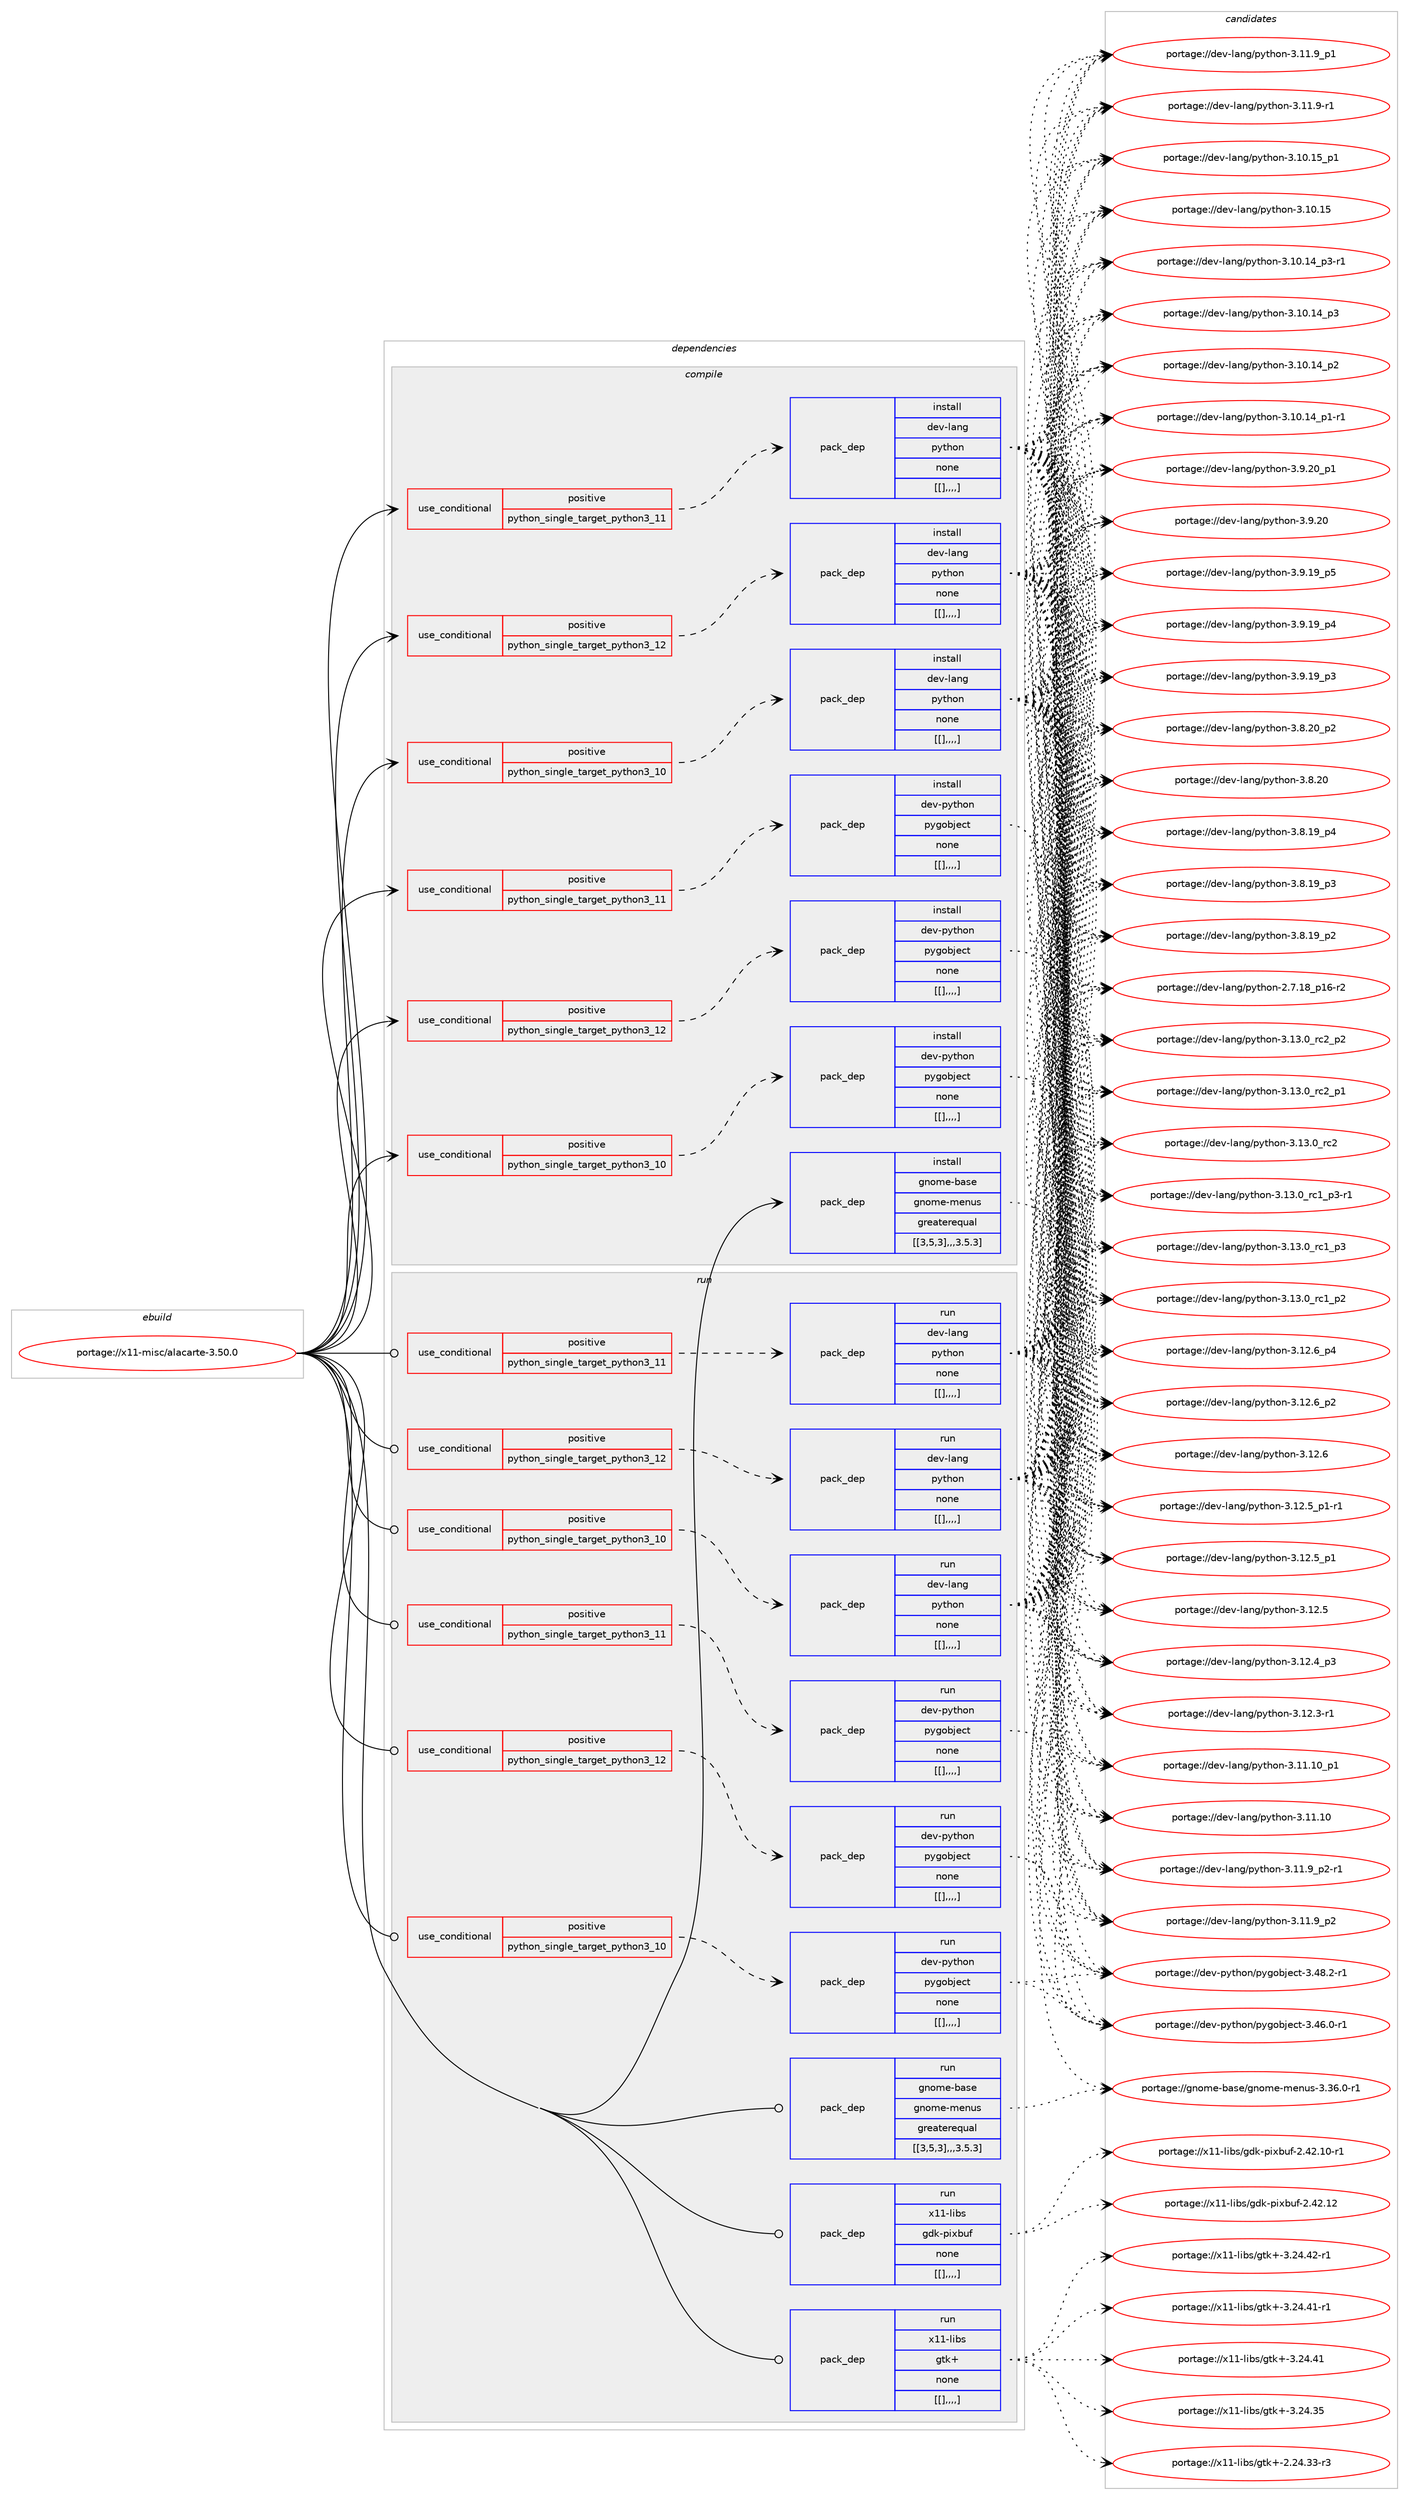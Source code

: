 digraph prolog {

# *************
# Graph options
# *************

newrank=true;
concentrate=true;
compound=true;
graph [rankdir=LR,fontname=Helvetica,fontsize=10,ranksep=1.5];#, ranksep=2.5, nodesep=0.2];
edge  [arrowhead=vee];
node  [fontname=Helvetica,fontsize=10];

# **********
# The ebuild
# **********

subgraph cluster_leftcol {
color=gray;
label=<<i>ebuild</i>>;
id [label="portage://x11-misc/alacarte-3.50.0", color=red, width=4, href="../x11-misc/alacarte-3.50.0.svg"];
}

# ****************
# The dependencies
# ****************

subgraph cluster_midcol {
color=gray;
label=<<i>dependencies</i>>;
subgraph cluster_compile {
fillcolor="#eeeeee";
style=filled;
label=<<i>compile</i>>;
subgraph cond11628 {
dependency33269 [label=<<TABLE BORDER="0" CELLBORDER="1" CELLSPACING="0" CELLPADDING="4"><TR><TD ROWSPAN="3" CELLPADDING="10">use_conditional</TD></TR><TR><TD>positive</TD></TR><TR><TD>python_single_target_python3_10</TD></TR></TABLE>>, shape=none, color=red];
subgraph pack21414 {
dependency33270 [label=<<TABLE BORDER="0" CELLBORDER="1" CELLSPACING="0" CELLPADDING="4" WIDTH="220"><TR><TD ROWSPAN="6" CELLPADDING="30">pack_dep</TD></TR><TR><TD WIDTH="110">install</TD></TR><TR><TD>dev-lang</TD></TR><TR><TD>python</TD></TR><TR><TD>none</TD></TR><TR><TD>[[],,,,]</TD></TR></TABLE>>, shape=none, color=blue];
}
dependency33269:e -> dependency33270:w [weight=20,style="dashed",arrowhead="vee"];
}
id:e -> dependency33269:w [weight=20,style="solid",arrowhead="vee"];
subgraph cond11629 {
dependency33271 [label=<<TABLE BORDER="0" CELLBORDER="1" CELLSPACING="0" CELLPADDING="4"><TR><TD ROWSPAN="3" CELLPADDING="10">use_conditional</TD></TR><TR><TD>positive</TD></TR><TR><TD>python_single_target_python3_10</TD></TR></TABLE>>, shape=none, color=red];
subgraph pack21415 {
dependency33272 [label=<<TABLE BORDER="0" CELLBORDER="1" CELLSPACING="0" CELLPADDING="4" WIDTH="220"><TR><TD ROWSPAN="6" CELLPADDING="30">pack_dep</TD></TR><TR><TD WIDTH="110">install</TD></TR><TR><TD>dev-python</TD></TR><TR><TD>pygobject</TD></TR><TR><TD>none</TD></TR><TR><TD>[[],,,,]</TD></TR></TABLE>>, shape=none, color=blue];
}
dependency33271:e -> dependency33272:w [weight=20,style="dashed",arrowhead="vee"];
}
id:e -> dependency33271:w [weight=20,style="solid",arrowhead="vee"];
subgraph cond11630 {
dependency33273 [label=<<TABLE BORDER="0" CELLBORDER="1" CELLSPACING="0" CELLPADDING="4"><TR><TD ROWSPAN="3" CELLPADDING="10">use_conditional</TD></TR><TR><TD>positive</TD></TR><TR><TD>python_single_target_python3_11</TD></TR></TABLE>>, shape=none, color=red];
subgraph pack21416 {
dependency33274 [label=<<TABLE BORDER="0" CELLBORDER="1" CELLSPACING="0" CELLPADDING="4" WIDTH="220"><TR><TD ROWSPAN="6" CELLPADDING="30">pack_dep</TD></TR><TR><TD WIDTH="110">install</TD></TR><TR><TD>dev-lang</TD></TR><TR><TD>python</TD></TR><TR><TD>none</TD></TR><TR><TD>[[],,,,]</TD></TR></TABLE>>, shape=none, color=blue];
}
dependency33273:e -> dependency33274:w [weight=20,style="dashed",arrowhead="vee"];
}
id:e -> dependency33273:w [weight=20,style="solid",arrowhead="vee"];
subgraph cond11631 {
dependency33275 [label=<<TABLE BORDER="0" CELLBORDER="1" CELLSPACING="0" CELLPADDING="4"><TR><TD ROWSPAN="3" CELLPADDING="10">use_conditional</TD></TR><TR><TD>positive</TD></TR><TR><TD>python_single_target_python3_11</TD></TR></TABLE>>, shape=none, color=red];
subgraph pack21417 {
dependency33276 [label=<<TABLE BORDER="0" CELLBORDER="1" CELLSPACING="0" CELLPADDING="4" WIDTH="220"><TR><TD ROWSPAN="6" CELLPADDING="30">pack_dep</TD></TR><TR><TD WIDTH="110">install</TD></TR><TR><TD>dev-python</TD></TR><TR><TD>pygobject</TD></TR><TR><TD>none</TD></TR><TR><TD>[[],,,,]</TD></TR></TABLE>>, shape=none, color=blue];
}
dependency33275:e -> dependency33276:w [weight=20,style="dashed",arrowhead="vee"];
}
id:e -> dependency33275:w [weight=20,style="solid",arrowhead="vee"];
subgraph cond11632 {
dependency33277 [label=<<TABLE BORDER="0" CELLBORDER="1" CELLSPACING="0" CELLPADDING="4"><TR><TD ROWSPAN="3" CELLPADDING="10">use_conditional</TD></TR><TR><TD>positive</TD></TR><TR><TD>python_single_target_python3_12</TD></TR></TABLE>>, shape=none, color=red];
subgraph pack21418 {
dependency33278 [label=<<TABLE BORDER="0" CELLBORDER="1" CELLSPACING="0" CELLPADDING="4" WIDTH="220"><TR><TD ROWSPAN="6" CELLPADDING="30">pack_dep</TD></TR><TR><TD WIDTH="110">install</TD></TR><TR><TD>dev-lang</TD></TR><TR><TD>python</TD></TR><TR><TD>none</TD></TR><TR><TD>[[],,,,]</TD></TR></TABLE>>, shape=none, color=blue];
}
dependency33277:e -> dependency33278:w [weight=20,style="dashed",arrowhead="vee"];
}
id:e -> dependency33277:w [weight=20,style="solid",arrowhead="vee"];
subgraph cond11633 {
dependency33279 [label=<<TABLE BORDER="0" CELLBORDER="1" CELLSPACING="0" CELLPADDING="4"><TR><TD ROWSPAN="3" CELLPADDING="10">use_conditional</TD></TR><TR><TD>positive</TD></TR><TR><TD>python_single_target_python3_12</TD></TR></TABLE>>, shape=none, color=red];
subgraph pack21419 {
dependency33280 [label=<<TABLE BORDER="0" CELLBORDER="1" CELLSPACING="0" CELLPADDING="4" WIDTH="220"><TR><TD ROWSPAN="6" CELLPADDING="30">pack_dep</TD></TR><TR><TD WIDTH="110">install</TD></TR><TR><TD>dev-python</TD></TR><TR><TD>pygobject</TD></TR><TR><TD>none</TD></TR><TR><TD>[[],,,,]</TD></TR></TABLE>>, shape=none, color=blue];
}
dependency33279:e -> dependency33280:w [weight=20,style="dashed",arrowhead="vee"];
}
id:e -> dependency33279:w [weight=20,style="solid",arrowhead="vee"];
subgraph pack21420 {
dependency33281 [label=<<TABLE BORDER="0" CELLBORDER="1" CELLSPACING="0" CELLPADDING="4" WIDTH="220"><TR><TD ROWSPAN="6" CELLPADDING="30">pack_dep</TD></TR><TR><TD WIDTH="110">install</TD></TR><TR><TD>gnome-base</TD></TR><TR><TD>gnome-menus</TD></TR><TR><TD>greaterequal</TD></TR><TR><TD>[[3,5,3],,,3.5.3]</TD></TR></TABLE>>, shape=none, color=blue];
}
id:e -> dependency33281:w [weight=20,style="solid",arrowhead="vee"];
}
subgraph cluster_compileandrun {
fillcolor="#eeeeee";
style=filled;
label=<<i>compile and run</i>>;
}
subgraph cluster_run {
fillcolor="#eeeeee";
style=filled;
label=<<i>run</i>>;
subgraph cond11634 {
dependency33282 [label=<<TABLE BORDER="0" CELLBORDER="1" CELLSPACING="0" CELLPADDING="4"><TR><TD ROWSPAN="3" CELLPADDING="10">use_conditional</TD></TR><TR><TD>positive</TD></TR><TR><TD>python_single_target_python3_10</TD></TR></TABLE>>, shape=none, color=red];
subgraph pack21421 {
dependency33283 [label=<<TABLE BORDER="0" CELLBORDER="1" CELLSPACING="0" CELLPADDING="4" WIDTH="220"><TR><TD ROWSPAN="6" CELLPADDING="30">pack_dep</TD></TR><TR><TD WIDTH="110">run</TD></TR><TR><TD>dev-lang</TD></TR><TR><TD>python</TD></TR><TR><TD>none</TD></TR><TR><TD>[[],,,,]</TD></TR></TABLE>>, shape=none, color=blue];
}
dependency33282:e -> dependency33283:w [weight=20,style="dashed",arrowhead="vee"];
}
id:e -> dependency33282:w [weight=20,style="solid",arrowhead="odot"];
subgraph cond11635 {
dependency33284 [label=<<TABLE BORDER="0" CELLBORDER="1" CELLSPACING="0" CELLPADDING="4"><TR><TD ROWSPAN="3" CELLPADDING="10">use_conditional</TD></TR><TR><TD>positive</TD></TR><TR><TD>python_single_target_python3_10</TD></TR></TABLE>>, shape=none, color=red];
subgraph pack21422 {
dependency33285 [label=<<TABLE BORDER="0" CELLBORDER="1" CELLSPACING="0" CELLPADDING="4" WIDTH="220"><TR><TD ROWSPAN="6" CELLPADDING="30">pack_dep</TD></TR><TR><TD WIDTH="110">run</TD></TR><TR><TD>dev-python</TD></TR><TR><TD>pygobject</TD></TR><TR><TD>none</TD></TR><TR><TD>[[],,,,]</TD></TR></TABLE>>, shape=none, color=blue];
}
dependency33284:e -> dependency33285:w [weight=20,style="dashed",arrowhead="vee"];
}
id:e -> dependency33284:w [weight=20,style="solid",arrowhead="odot"];
subgraph cond11636 {
dependency33286 [label=<<TABLE BORDER="0" CELLBORDER="1" CELLSPACING="0" CELLPADDING="4"><TR><TD ROWSPAN="3" CELLPADDING="10">use_conditional</TD></TR><TR><TD>positive</TD></TR><TR><TD>python_single_target_python3_11</TD></TR></TABLE>>, shape=none, color=red];
subgraph pack21423 {
dependency33287 [label=<<TABLE BORDER="0" CELLBORDER="1" CELLSPACING="0" CELLPADDING="4" WIDTH="220"><TR><TD ROWSPAN="6" CELLPADDING="30">pack_dep</TD></TR><TR><TD WIDTH="110">run</TD></TR><TR><TD>dev-lang</TD></TR><TR><TD>python</TD></TR><TR><TD>none</TD></TR><TR><TD>[[],,,,]</TD></TR></TABLE>>, shape=none, color=blue];
}
dependency33286:e -> dependency33287:w [weight=20,style="dashed",arrowhead="vee"];
}
id:e -> dependency33286:w [weight=20,style="solid",arrowhead="odot"];
subgraph cond11637 {
dependency33288 [label=<<TABLE BORDER="0" CELLBORDER="1" CELLSPACING="0" CELLPADDING="4"><TR><TD ROWSPAN="3" CELLPADDING="10">use_conditional</TD></TR><TR><TD>positive</TD></TR><TR><TD>python_single_target_python3_11</TD></TR></TABLE>>, shape=none, color=red];
subgraph pack21424 {
dependency33289 [label=<<TABLE BORDER="0" CELLBORDER="1" CELLSPACING="0" CELLPADDING="4" WIDTH="220"><TR><TD ROWSPAN="6" CELLPADDING="30">pack_dep</TD></TR><TR><TD WIDTH="110">run</TD></TR><TR><TD>dev-python</TD></TR><TR><TD>pygobject</TD></TR><TR><TD>none</TD></TR><TR><TD>[[],,,,]</TD></TR></TABLE>>, shape=none, color=blue];
}
dependency33288:e -> dependency33289:w [weight=20,style="dashed",arrowhead="vee"];
}
id:e -> dependency33288:w [weight=20,style="solid",arrowhead="odot"];
subgraph cond11638 {
dependency33290 [label=<<TABLE BORDER="0" CELLBORDER="1" CELLSPACING="0" CELLPADDING="4"><TR><TD ROWSPAN="3" CELLPADDING="10">use_conditional</TD></TR><TR><TD>positive</TD></TR><TR><TD>python_single_target_python3_12</TD></TR></TABLE>>, shape=none, color=red];
subgraph pack21425 {
dependency33291 [label=<<TABLE BORDER="0" CELLBORDER="1" CELLSPACING="0" CELLPADDING="4" WIDTH="220"><TR><TD ROWSPAN="6" CELLPADDING="30">pack_dep</TD></TR><TR><TD WIDTH="110">run</TD></TR><TR><TD>dev-lang</TD></TR><TR><TD>python</TD></TR><TR><TD>none</TD></TR><TR><TD>[[],,,,]</TD></TR></TABLE>>, shape=none, color=blue];
}
dependency33290:e -> dependency33291:w [weight=20,style="dashed",arrowhead="vee"];
}
id:e -> dependency33290:w [weight=20,style="solid",arrowhead="odot"];
subgraph cond11639 {
dependency33292 [label=<<TABLE BORDER="0" CELLBORDER="1" CELLSPACING="0" CELLPADDING="4"><TR><TD ROWSPAN="3" CELLPADDING="10">use_conditional</TD></TR><TR><TD>positive</TD></TR><TR><TD>python_single_target_python3_12</TD></TR></TABLE>>, shape=none, color=red];
subgraph pack21426 {
dependency33293 [label=<<TABLE BORDER="0" CELLBORDER="1" CELLSPACING="0" CELLPADDING="4" WIDTH="220"><TR><TD ROWSPAN="6" CELLPADDING="30">pack_dep</TD></TR><TR><TD WIDTH="110">run</TD></TR><TR><TD>dev-python</TD></TR><TR><TD>pygobject</TD></TR><TR><TD>none</TD></TR><TR><TD>[[],,,,]</TD></TR></TABLE>>, shape=none, color=blue];
}
dependency33292:e -> dependency33293:w [weight=20,style="dashed",arrowhead="vee"];
}
id:e -> dependency33292:w [weight=20,style="solid",arrowhead="odot"];
subgraph pack21427 {
dependency33294 [label=<<TABLE BORDER="0" CELLBORDER="1" CELLSPACING="0" CELLPADDING="4" WIDTH="220"><TR><TD ROWSPAN="6" CELLPADDING="30">pack_dep</TD></TR><TR><TD WIDTH="110">run</TD></TR><TR><TD>gnome-base</TD></TR><TR><TD>gnome-menus</TD></TR><TR><TD>greaterequal</TD></TR><TR><TD>[[3,5,3],,,3.5.3]</TD></TR></TABLE>>, shape=none, color=blue];
}
id:e -> dependency33294:w [weight=20,style="solid",arrowhead="odot"];
subgraph pack21428 {
dependency33295 [label=<<TABLE BORDER="0" CELLBORDER="1" CELLSPACING="0" CELLPADDING="4" WIDTH="220"><TR><TD ROWSPAN="6" CELLPADDING="30">pack_dep</TD></TR><TR><TD WIDTH="110">run</TD></TR><TR><TD>x11-libs</TD></TR><TR><TD>gdk-pixbuf</TD></TR><TR><TD>none</TD></TR><TR><TD>[[],,,,]</TD></TR></TABLE>>, shape=none, color=blue];
}
id:e -> dependency33295:w [weight=20,style="solid",arrowhead="odot"];
subgraph pack21429 {
dependency33296 [label=<<TABLE BORDER="0" CELLBORDER="1" CELLSPACING="0" CELLPADDING="4" WIDTH="220"><TR><TD ROWSPAN="6" CELLPADDING="30">pack_dep</TD></TR><TR><TD WIDTH="110">run</TD></TR><TR><TD>x11-libs</TD></TR><TR><TD>gtk+</TD></TR><TR><TD>none</TD></TR><TR><TD>[[],,,,]</TD></TR></TABLE>>, shape=none, color=blue];
}
id:e -> dependency33296:w [weight=20,style="solid",arrowhead="odot"];
}
}

# **************
# The candidates
# **************

subgraph cluster_choices {
rank=same;
color=gray;
label=<<i>candidates</i>>;

subgraph choice21414 {
color=black;
nodesep=1;
choice100101118451089711010347112121116104111110455146495146489511499509511250 [label="portage://dev-lang/python-3.13.0_rc2_p2", color=red, width=4,href="../dev-lang/python-3.13.0_rc2_p2.svg"];
choice100101118451089711010347112121116104111110455146495146489511499509511249 [label="portage://dev-lang/python-3.13.0_rc2_p1", color=red, width=4,href="../dev-lang/python-3.13.0_rc2_p1.svg"];
choice10010111845108971101034711212111610411111045514649514648951149950 [label="portage://dev-lang/python-3.13.0_rc2", color=red, width=4,href="../dev-lang/python-3.13.0_rc2.svg"];
choice1001011184510897110103471121211161041111104551464951464895114994995112514511449 [label="portage://dev-lang/python-3.13.0_rc1_p3-r1", color=red, width=4,href="../dev-lang/python-3.13.0_rc1_p3-r1.svg"];
choice100101118451089711010347112121116104111110455146495146489511499499511251 [label="portage://dev-lang/python-3.13.0_rc1_p3", color=red, width=4,href="../dev-lang/python-3.13.0_rc1_p3.svg"];
choice100101118451089711010347112121116104111110455146495146489511499499511250 [label="portage://dev-lang/python-3.13.0_rc1_p2", color=red, width=4,href="../dev-lang/python-3.13.0_rc1_p2.svg"];
choice100101118451089711010347112121116104111110455146495046549511252 [label="portage://dev-lang/python-3.12.6_p4", color=red, width=4,href="../dev-lang/python-3.12.6_p4.svg"];
choice100101118451089711010347112121116104111110455146495046549511250 [label="portage://dev-lang/python-3.12.6_p2", color=red, width=4,href="../dev-lang/python-3.12.6_p2.svg"];
choice10010111845108971101034711212111610411111045514649504654 [label="portage://dev-lang/python-3.12.6", color=red, width=4,href="../dev-lang/python-3.12.6.svg"];
choice1001011184510897110103471121211161041111104551464950465395112494511449 [label="portage://dev-lang/python-3.12.5_p1-r1", color=red, width=4,href="../dev-lang/python-3.12.5_p1-r1.svg"];
choice100101118451089711010347112121116104111110455146495046539511249 [label="portage://dev-lang/python-3.12.5_p1", color=red, width=4,href="../dev-lang/python-3.12.5_p1.svg"];
choice10010111845108971101034711212111610411111045514649504653 [label="portage://dev-lang/python-3.12.5", color=red, width=4,href="../dev-lang/python-3.12.5.svg"];
choice100101118451089711010347112121116104111110455146495046529511251 [label="portage://dev-lang/python-3.12.4_p3", color=red, width=4,href="../dev-lang/python-3.12.4_p3.svg"];
choice100101118451089711010347112121116104111110455146495046514511449 [label="portage://dev-lang/python-3.12.3-r1", color=red, width=4,href="../dev-lang/python-3.12.3-r1.svg"];
choice10010111845108971101034711212111610411111045514649494649489511249 [label="portage://dev-lang/python-3.11.10_p1", color=red, width=4,href="../dev-lang/python-3.11.10_p1.svg"];
choice1001011184510897110103471121211161041111104551464949464948 [label="portage://dev-lang/python-3.11.10", color=red, width=4,href="../dev-lang/python-3.11.10.svg"];
choice1001011184510897110103471121211161041111104551464949465795112504511449 [label="portage://dev-lang/python-3.11.9_p2-r1", color=red, width=4,href="../dev-lang/python-3.11.9_p2-r1.svg"];
choice100101118451089711010347112121116104111110455146494946579511250 [label="portage://dev-lang/python-3.11.9_p2", color=red, width=4,href="../dev-lang/python-3.11.9_p2.svg"];
choice100101118451089711010347112121116104111110455146494946579511249 [label="portage://dev-lang/python-3.11.9_p1", color=red, width=4,href="../dev-lang/python-3.11.9_p1.svg"];
choice100101118451089711010347112121116104111110455146494946574511449 [label="portage://dev-lang/python-3.11.9-r1", color=red, width=4,href="../dev-lang/python-3.11.9-r1.svg"];
choice10010111845108971101034711212111610411111045514649484649539511249 [label="portage://dev-lang/python-3.10.15_p1", color=red, width=4,href="../dev-lang/python-3.10.15_p1.svg"];
choice1001011184510897110103471121211161041111104551464948464953 [label="portage://dev-lang/python-3.10.15", color=red, width=4,href="../dev-lang/python-3.10.15.svg"];
choice100101118451089711010347112121116104111110455146494846495295112514511449 [label="portage://dev-lang/python-3.10.14_p3-r1", color=red, width=4,href="../dev-lang/python-3.10.14_p3-r1.svg"];
choice10010111845108971101034711212111610411111045514649484649529511251 [label="portage://dev-lang/python-3.10.14_p3", color=red, width=4,href="../dev-lang/python-3.10.14_p3.svg"];
choice10010111845108971101034711212111610411111045514649484649529511250 [label="portage://dev-lang/python-3.10.14_p2", color=red, width=4,href="../dev-lang/python-3.10.14_p2.svg"];
choice100101118451089711010347112121116104111110455146494846495295112494511449 [label="portage://dev-lang/python-3.10.14_p1-r1", color=red, width=4,href="../dev-lang/python-3.10.14_p1-r1.svg"];
choice100101118451089711010347112121116104111110455146574650489511249 [label="portage://dev-lang/python-3.9.20_p1", color=red, width=4,href="../dev-lang/python-3.9.20_p1.svg"];
choice10010111845108971101034711212111610411111045514657465048 [label="portage://dev-lang/python-3.9.20", color=red, width=4,href="../dev-lang/python-3.9.20.svg"];
choice100101118451089711010347112121116104111110455146574649579511253 [label="portage://dev-lang/python-3.9.19_p5", color=red, width=4,href="../dev-lang/python-3.9.19_p5.svg"];
choice100101118451089711010347112121116104111110455146574649579511252 [label="portage://dev-lang/python-3.9.19_p4", color=red, width=4,href="../dev-lang/python-3.9.19_p4.svg"];
choice100101118451089711010347112121116104111110455146574649579511251 [label="portage://dev-lang/python-3.9.19_p3", color=red, width=4,href="../dev-lang/python-3.9.19_p3.svg"];
choice100101118451089711010347112121116104111110455146564650489511250 [label="portage://dev-lang/python-3.8.20_p2", color=red, width=4,href="../dev-lang/python-3.8.20_p2.svg"];
choice10010111845108971101034711212111610411111045514656465048 [label="portage://dev-lang/python-3.8.20", color=red, width=4,href="../dev-lang/python-3.8.20.svg"];
choice100101118451089711010347112121116104111110455146564649579511252 [label="portage://dev-lang/python-3.8.19_p4", color=red, width=4,href="../dev-lang/python-3.8.19_p4.svg"];
choice100101118451089711010347112121116104111110455146564649579511251 [label="portage://dev-lang/python-3.8.19_p3", color=red, width=4,href="../dev-lang/python-3.8.19_p3.svg"];
choice100101118451089711010347112121116104111110455146564649579511250 [label="portage://dev-lang/python-3.8.19_p2", color=red, width=4,href="../dev-lang/python-3.8.19_p2.svg"];
choice100101118451089711010347112121116104111110455046554649569511249544511450 [label="portage://dev-lang/python-2.7.18_p16-r2", color=red, width=4,href="../dev-lang/python-2.7.18_p16-r2.svg"];
dependency33270:e -> choice100101118451089711010347112121116104111110455146495146489511499509511250:w [style=dotted,weight="100"];
dependency33270:e -> choice100101118451089711010347112121116104111110455146495146489511499509511249:w [style=dotted,weight="100"];
dependency33270:e -> choice10010111845108971101034711212111610411111045514649514648951149950:w [style=dotted,weight="100"];
dependency33270:e -> choice1001011184510897110103471121211161041111104551464951464895114994995112514511449:w [style=dotted,weight="100"];
dependency33270:e -> choice100101118451089711010347112121116104111110455146495146489511499499511251:w [style=dotted,weight="100"];
dependency33270:e -> choice100101118451089711010347112121116104111110455146495146489511499499511250:w [style=dotted,weight="100"];
dependency33270:e -> choice100101118451089711010347112121116104111110455146495046549511252:w [style=dotted,weight="100"];
dependency33270:e -> choice100101118451089711010347112121116104111110455146495046549511250:w [style=dotted,weight="100"];
dependency33270:e -> choice10010111845108971101034711212111610411111045514649504654:w [style=dotted,weight="100"];
dependency33270:e -> choice1001011184510897110103471121211161041111104551464950465395112494511449:w [style=dotted,weight="100"];
dependency33270:e -> choice100101118451089711010347112121116104111110455146495046539511249:w [style=dotted,weight="100"];
dependency33270:e -> choice10010111845108971101034711212111610411111045514649504653:w [style=dotted,weight="100"];
dependency33270:e -> choice100101118451089711010347112121116104111110455146495046529511251:w [style=dotted,weight="100"];
dependency33270:e -> choice100101118451089711010347112121116104111110455146495046514511449:w [style=dotted,weight="100"];
dependency33270:e -> choice10010111845108971101034711212111610411111045514649494649489511249:w [style=dotted,weight="100"];
dependency33270:e -> choice1001011184510897110103471121211161041111104551464949464948:w [style=dotted,weight="100"];
dependency33270:e -> choice1001011184510897110103471121211161041111104551464949465795112504511449:w [style=dotted,weight="100"];
dependency33270:e -> choice100101118451089711010347112121116104111110455146494946579511250:w [style=dotted,weight="100"];
dependency33270:e -> choice100101118451089711010347112121116104111110455146494946579511249:w [style=dotted,weight="100"];
dependency33270:e -> choice100101118451089711010347112121116104111110455146494946574511449:w [style=dotted,weight="100"];
dependency33270:e -> choice10010111845108971101034711212111610411111045514649484649539511249:w [style=dotted,weight="100"];
dependency33270:e -> choice1001011184510897110103471121211161041111104551464948464953:w [style=dotted,weight="100"];
dependency33270:e -> choice100101118451089711010347112121116104111110455146494846495295112514511449:w [style=dotted,weight="100"];
dependency33270:e -> choice10010111845108971101034711212111610411111045514649484649529511251:w [style=dotted,weight="100"];
dependency33270:e -> choice10010111845108971101034711212111610411111045514649484649529511250:w [style=dotted,weight="100"];
dependency33270:e -> choice100101118451089711010347112121116104111110455146494846495295112494511449:w [style=dotted,weight="100"];
dependency33270:e -> choice100101118451089711010347112121116104111110455146574650489511249:w [style=dotted,weight="100"];
dependency33270:e -> choice10010111845108971101034711212111610411111045514657465048:w [style=dotted,weight="100"];
dependency33270:e -> choice100101118451089711010347112121116104111110455146574649579511253:w [style=dotted,weight="100"];
dependency33270:e -> choice100101118451089711010347112121116104111110455146574649579511252:w [style=dotted,weight="100"];
dependency33270:e -> choice100101118451089711010347112121116104111110455146574649579511251:w [style=dotted,weight="100"];
dependency33270:e -> choice100101118451089711010347112121116104111110455146564650489511250:w [style=dotted,weight="100"];
dependency33270:e -> choice10010111845108971101034711212111610411111045514656465048:w [style=dotted,weight="100"];
dependency33270:e -> choice100101118451089711010347112121116104111110455146564649579511252:w [style=dotted,weight="100"];
dependency33270:e -> choice100101118451089711010347112121116104111110455146564649579511251:w [style=dotted,weight="100"];
dependency33270:e -> choice100101118451089711010347112121116104111110455146564649579511250:w [style=dotted,weight="100"];
dependency33270:e -> choice100101118451089711010347112121116104111110455046554649569511249544511450:w [style=dotted,weight="100"];
}
subgraph choice21415 {
color=black;
nodesep=1;
choice10010111845112121116104111110471121211031119810610199116455146525646504511449 [label="portage://dev-python/pygobject-3.48.2-r1", color=red, width=4,href="../dev-python/pygobject-3.48.2-r1.svg"];
choice10010111845112121116104111110471121211031119810610199116455146525446484511449 [label="portage://dev-python/pygobject-3.46.0-r1", color=red, width=4,href="../dev-python/pygobject-3.46.0-r1.svg"];
dependency33272:e -> choice10010111845112121116104111110471121211031119810610199116455146525646504511449:w [style=dotted,weight="100"];
dependency33272:e -> choice10010111845112121116104111110471121211031119810610199116455146525446484511449:w [style=dotted,weight="100"];
}
subgraph choice21416 {
color=black;
nodesep=1;
choice100101118451089711010347112121116104111110455146495146489511499509511250 [label="portage://dev-lang/python-3.13.0_rc2_p2", color=red, width=4,href="../dev-lang/python-3.13.0_rc2_p2.svg"];
choice100101118451089711010347112121116104111110455146495146489511499509511249 [label="portage://dev-lang/python-3.13.0_rc2_p1", color=red, width=4,href="../dev-lang/python-3.13.0_rc2_p1.svg"];
choice10010111845108971101034711212111610411111045514649514648951149950 [label="portage://dev-lang/python-3.13.0_rc2", color=red, width=4,href="../dev-lang/python-3.13.0_rc2.svg"];
choice1001011184510897110103471121211161041111104551464951464895114994995112514511449 [label="portage://dev-lang/python-3.13.0_rc1_p3-r1", color=red, width=4,href="../dev-lang/python-3.13.0_rc1_p3-r1.svg"];
choice100101118451089711010347112121116104111110455146495146489511499499511251 [label="portage://dev-lang/python-3.13.0_rc1_p3", color=red, width=4,href="../dev-lang/python-3.13.0_rc1_p3.svg"];
choice100101118451089711010347112121116104111110455146495146489511499499511250 [label="portage://dev-lang/python-3.13.0_rc1_p2", color=red, width=4,href="../dev-lang/python-3.13.0_rc1_p2.svg"];
choice100101118451089711010347112121116104111110455146495046549511252 [label="portage://dev-lang/python-3.12.6_p4", color=red, width=4,href="../dev-lang/python-3.12.6_p4.svg"];
choice100101118451089711010347112121116104111110455146495046549511250 [label="portage://dev-lang/python-3.12.6_p2", color=red, width=4,href="../dev-lang/python-3.12.6_p2.svg"];
choice10010111845108971101034711212111610411111045514649504654 [label="portage://dev-lang/python-3.12.6", color=red, width=4,href="../dev-lang/python-3.12.6.svg"];
choice1001011184510897110103471121211161041111104551464950465395112494511449 [label="portage://dev-lang/python-3.12.5_p1-r1", color=red, width=4,href="../dev-lang/python-3.12.5_p1-r1.svg"];
choice100101118451089711010347112121116104111110455146495046539511249 [label="portage://dev-lang/python-3.12.5_p1", color=red, width=4,href="../dev-lang/python-3.12.5_p1.svg"];
choice10010111845108971101034711212111610411111045514649504653 [label="portage://dev-lang/python-3.12.5", color=red, width=4,href="../dev-lang/python-3.12.5.svg"];
choice100101118451089711010347112121116104111110455146495046529511251 [label="portage://dev-lang/python-3.12.4_p3", color=red, width=4,href="../dev-lang/python-3.12.4_p3.svg"];
choice100101118451089711010347112121116104111110455146495046514511449 [label="portage://dev-lang/python-3.12.3-r1", color=red, width=4,href="../dev-lang/python-3.12.3-r1.svg"];
choice10010111845108971101034711212111610411111045514649494649489511249 [label="portage://dev-lang/python-3.11.10_p1", color=red, width=4,href="../dev-lang/python-3.11.10_p1.svg"];
choice1001011184510897110103471121211161041111104551464949464948 [label="portage://dev-lang/python-3.11.10", color=red, width=4,href="../dev-lang/python-3.11.10.svg"];
choice1001011184510897110103471121211161041111104551464949465795112504511449 [label="portage://dev-lang/python-3.11.9_p2-r1", color=red, width=4,href="../dev-lang/python-3.11.9_p2-r1.svg"];
choice100101118451089711010347112121116104111110455146494946579511250 [label="portage://dev-lang/python-3.11.9_p2", color=red, width=4,href="../dev-lang/python-3.11.9_p2.svg"];
choice100101118451089711010347112121116104111110455146494946579511249 [label="portage://dev-lang/python-3.11.9_p1", color=red, width=4,href="../dev-lang/python-3.11.9_p1.svg"];
choice100101118451089711010347112121116104111110455146494946574511449 [label="portage://dev-lang/python-3.11.9-r1", color=red, width=4,href="../dev-lang/python-3.11.9-r1.svg"];
choice10010111845108971101034711212111610411111045514649484649539511249 [label="portage://dev-lang/python-3.10.15_p1", color=red, width=4,href="../dev-lang/python-3.10.15_p1.svg"];
choice1001011184510897110103471121211161041111104551464948464953 [label="portage://dev-lang/python-3.10.15", color=red, width=4,href="../dev-lang/python-3.10.15.svg"];
choice100101118451089711010347112121116104111110455146494846495295112514511449 [label="portage://dev-lang/python-3.10.14_p3-r1", color=red, width=4,href="../dev-lang/python-3.10.14_p3-r1.svg"];
choice10010111845108971101034711212111610411111045514649484649529511251 [label="portage://dev-lang/python-3.10.14_p3", color=red, width=4,href="../dev-lang/python-3.10.14_p3.svg"];
choice10010111845108971101034711212111610411111045514649484649529511250 [label="portage://dev-lang/python-3.10.14_p2", color=red, width=4,href="../dev-lang/python-3.10.14_p2.svg"];
choice100101118451089711010347112121116104111110455146494846495295112494511449 [label="portage://dev-lang/python-3.10.14_p1-r1", color=red, width=4,href="../dev-lang/python-3.10.14_p1-r1.svg"];
choice100101118451089711010347112121116104111110455146574650489511249 [label="portage://dev-lang/python-3.9.20_p1", color=red, width=4,href="../dev-lang/python-3.9.20_p1.svg"];
choice10010111845108971101034711212111610411111045514657465048 [label="portage://dev-lang/python-3.9.20", color=red, width=4,href="../dev-lang/python-3.9.20.svg"];
choice100101118451089711010347112121116104111110455146574649579511253 [label="portage://dev-lang/python-3.9.19_p5", color=red, width=4,href="../dev-lang/python-3.9.19_p5.svg"];
choice100101118451089711010347112121116104111110455146574649579511252 [label="portage://dev-lang/python-3.9.19_p4", color=red, width=4,href="../dev-lang/python-3.9.19_p4.svg"];
choice100101118451089711010347112121116104111110455146574649579511251 [label="portage://dev-lang/python-3.9.19_p3", color=red, width=4,href="../dev-lang/python-3.9.19_p3.svg"];
choice100101118451089711010347112121116104111110455146564650489511250 [label="portage://dev-lang/python-3.8.20_p2", color=red, width=4,href="../dev-lang/python-3.8.20_p2.svg"];
choice10010111845108971101034711212111610411111045514656465048 [label="portage://dev-lang/python-3.8.20", color=red, width=4,href="../dev-lang/python-3.8.20.svg"];
choice100101118451089711010347112121116104111110455146564649579511252 [label="portage://dev-lang/python-3.8.19_p4", color=red, width=4,href="../dev-lang/python-3.8.19_p4.svg"];
choice100101118451089711010347112121116104111110455146564649579511251 [label="portage://dev-lang/python-3.8.19_p3", color=red, width=4,href="../dev-lang/python-3.8.19_p3.svg"];
choice100101118451089711010347112121116104111110455146564649579511250 [label="portage://dev-lang/python-3.8.19_p2", color=red, width=4,href="../dev-lang/python-3.8.19_p2.svg"];
choice100101118451089711010347112121116104111110455046554649569511249544511450 [label="portage://dev-lang/python-2.7.18_p16-r2", color=red, width=4,href="../dev-lang/python-2.7.18_p16-r2.svg"];
dependency33274:e -> choice100101118451089711010347112121116104111110455146495146489511499509511250:w [style=dotted,weight="100"];
dependency33274:e -> choice100101118451089711010347112121116104111110455146495146489511499509511249:w [style=dotted,weight="100"];
dependency33274:e -> choice10010111845108971101034711212111610411111045514649514648951149950:w [style=dotted,weight="100"];
dependency33274:e -> choice1001011184510897110103471121211161041111104551464951464895114994995112514511449:w [style=dotted,weight="100"];
dependency33274:e -> choice100101118451089711010347112121116104111110455146495146489511499499511251:w [style=dotted,weight="100"];
dependency33274:e -> choice100101118451089711010347112121116104111110455146495146489511499499511250:w [style=dotted,weight="100"];
dependency33274:e -> choice100101118451089711010347112121116104111110455146495046549511252:w [style=dotted,weight="100"];
dependency33274:e -> choice100101118451089711010347112121116104111110455146495046549511250:w [style=dotted,weight="100"];
dependency33274:e -> choice10010111845108971101034711212111610411111045514649504654:w [style=dotted,weight="100"];
dependency33274:e -> choice1001011184510897110103471121211161041111104551464950465395112494511449:w [style=dotted,weight="100"];
dependency33274:e -> choice100101118451089711010347112121116104111110455146495046539511249:w [style=dotted,weight="100"];
dependency33274:e -> choice10010111845108971101034711212111610411111045514649504653:w [style=dotted,weight="100"];
dependency33274:e -> choice100101118451089711010347112121116104111110455146495046529511251:w [style=dotted,weight="100"];
dependency33274:e -> choice100101118451089711010347112121116104111110455146495046514511449:w [style=dotted,weight="100"];
dependency33274:e -> choice10010111845108971101034711212111610411111045514649494649489511249:w [style=dotted,weight="100"];
dependency33274:e -> choice1001011184510897110103471121211161041111104551464949464948:w [style=dotted,weight="100"];
dependency33274:e -> choice1001011184510897110103471121211161041111104551464949465795112504511449:w [style=dotted,weight="100"];
dependency33274:e -> choice100101118451089711010347112121116104111110455146494946579511250:w [style=dotted,weight="100"];
dependency33274:e -> choice100101118451089711010347112121116104111110455146494946579511249:w [style=dotted,weight="100"];
dependency33274:e -> choice100101118451089711010347112121116104111110455146494946574511449:w [style=dotted,weight="100"];
dependency33274:e -> choice10010111845108971101034711212111610411111045514649484649539511249:w [style=dotted,weight="100"];
dependency33274:e -> choice1001011184510897110103471121211161041111104551464948464953:w [style=dotted,weight="100"];
dependency33274:e -> choice100101118451089711010347112121116104111110455146494846495295112514511449:w [style=dotted,weight="100"];
dependency33274:e -> choice10010111845108971101034711212111610411111045514649484649529511251:w [style=dotted,weight="100"];
dependency33274:e -> choice10010111845108971101034711212111610411111045514649484649529511250:w [style=dotted,weight="100"];
dependency33274:e -> choice100101118451089711010347112121116104111110455146494846495295112494511449:w [style=dotted,weight="100"];
dependency33274:e -> choice100101118451089711010347112121116104111110455146574650489511249:w [style=dotted,weight="100"];
dependency33274:e -> choice10010111845108971101034711212111610411111045514657465048:w [style=dotted,weight="100"];
dependency33274:e -> choice100101118451089711010347112121116104111110455146574649579511253:w [style=dotted,weight="100"];
dependency33274:e -> choice100101118451089711010347112121116104111110455146574649579511252:w [style=dotted,weight="100"];
dependency33274:e -> choice100101118451089711010347112121116104111110455146574649579511251:w [style=dotted,weight="100"];
dependency33274:e -> choice100101118451089711010347112121116104111110455146564650489511250:w [style=dotted,weight="100"];
dependency33274:e -> choice10010111845108971101034711212111610411111045514656465048:w [style=dotted,weight="100"];
dependency33274:e -> choice100101118451089711010347112121116104111110455146564649579511252:w [style=dotted,weight="100"];
dependency33274:e -> choice100101118451089711010347112121116104111110455146564649579511251:w [style=dotted,weight="100"];
dependency33274:e -> choice100101118451089711010347112121116104111110455146564649579511250:w [style=dotted,weight="100"];
dependency33274:e -> choice100101118451089711010347112121116104111110455046554649569511249544511450:w [style=dotted,weight="100"];
}
subgraph choice21417 {
color=black;
nodesep=1;
choice10010111845112121116104111110471121211031119810610199116455146525646504511449 [label="portage://dev-python/pygobject-3.48.2-r1", color=red, width=4,href="../dev-python/pygobject-3.48.2-r1.svg"];
choice10010111845112121116104111110471121211031119810610199116455146525446484511449 [label="portage://dev-python/pygobject-3.46.0-r1", color=red, width=4,href="../dev-python/pygobject-3.46.0-r1.svg"];
dependency33276:e -> choice10010111845112121116104111110471121211031119810610199116455146525646504511449:w [style=dotted,weight="100"];
dependency33276:e -> choice10010111845112121116104111110471121211031119810610199116455146525446484511449:w [style=dotted,weight="100"];
}
subgraph choice21418 {
color=black;
nodesep=1;
choice100101118451089711010347112121116104111110455146495146489511499509511250 [label="portage://dev-lang/python-3.13.0_rc2_p2", color=red, width=4,href="../dev-lang/python-3.13.0_rc2_p2.svg"];
choice100101118451089711010347112121116104111110455146495146489511499509511249 [label="portage://dev-lang/python-3.13.0_rc2_p1", color=red, width=4,href="../dev-lang/python-3.13.0_rc2_p1.svg"];
choice10010111845108971101034711212111610411111045514649514648951149950 [label="portage://dev-lang/python-3.13.0_rc2", color=red, width=4,href="../dev-lang/python-3.13.0_rc2.svg"];
choice1001011184510897110103471121211161041111104551464951464895114994995112514511449 [label="portage://dev-lang/python-3.13.0_rc1_p3-r1", color=red, width=4,href="../dev-lang/python-3.13.0_rc1_p3-r1.svg"];
choice100101118451089711010347112121116104111110455146495146489511499499511251 [label="portage://dev-lang/python-3.13.0_rc1_p3", color=red, width=4,href="../dev-lang/python-3.13.0_rc1_p3.svg"];
choice100101118451089711010347112121116104111110455146495146489511499499511250 [label="portage://dev-lang/python-3.13.0_rc1_p2", color=red, width=4,href="../dev-lang/python-3.13.0_rc1_p2.svg"];
choice100101118451089711010347112121116104111110455146495046549511252 [label="portage://dev-lang/python-3.12.6_p4", color=red, width=4,href="../dev-lang/python-3.12.6_p4.svg"];
choice100101118451089711010347112121116104111110455146495046549511250 [label="portage://dev-lang/python-3.12.6_p2", color=red, width=4,href="../dev-lang/python-3.12.6_p2.svg"];
choice10010111845108971101034711212111610411111045514649504654 [label="portage://dev-lang/python-3.12.6", color=red, width=4,href="../dev-lang/python-3.12.6.svg"];
choice1001011184510897110103471121211161041111104551464950465395112494511449 [label="portage://dev-lang/python-3.12.5_p1-r1", color=red, width=4,href="../dev-lang/python-3.12.5_p1-r1.svg"];
choice100101118451089711010347112121116104111110455146495046539511249 [label="portage://dev-lang/python-3.12.5_p1", color=red, width=4,href="../dev-lang/python-3.12.5_p1.svg"];
choice10010111845108971101034711212111610411111045514649504653 [label="portage://dev-lang/python-3.12.5", color=red, width=4,href="../dev-lang/python-3.12.5.svg"];
choice100101118451089711010347112121116104111110455146495046529511251 [label="portage://dev-lang/python-3.12.4_p3", color=red, width=4,href="../dev-lang/python-3.12.4_p3.svg"];
choice100101118451089711010347112121116104111110455146495046514511449 [label="portage://dev-lang/python-3.12.3-r1", color=red, width=4,href="../dev-lang/python-3.12.3-r1.svg"];
choice10010111845108971101034711212111610411111045514649494649489511249 [label="portage://dev-lang/python-3.11.10_p1", color=red, width=4,href="../dev-lang/python-3.11.10_p1.svg"];
choice1001011184510897110103471121211161041111104551464949464948 [label="portage://dev-lang/python-3.11.10", color=red, width=4,href="../dev-lang/python-3.11.10.svg"];
choice1001011184510897110103471121211161041111104551464949465795112504511449 [label="portage://dev-lang/python-3.11.9_p2-r1", color=red, width=4,href="../dev-lang/python-3.11.9_p2-r1.svg"];
choice100101118451089711010347112121116104111110455146494946579511250 [label="portage://dev-lang/python-3.11.9_p2", color=red, width=4,href="../dev-lang/python-3.11.9_p2.svg"];
choice100101118451089711010347112121116104111110455146494946579511249 [label="portage://dev-lang/python-3.11.9_p1", color=red, width=4,href="../dev-lang/python-3.11.9_p1.svg"];
choice100101118451089711010347112121116104111110455146494946574511449 [label="portage://dev-lang/python-3.11.9-r1", color=red, width=4,href="../dev-lang/python-3.11.9-r1.svg"];
choice10010111845108971101034711212111610411111045514649484649539511249 [label="portage://dev-lang/python-3.10.15_p1", color=red, width=4,href="../dev-lang/python-3.10.15_p1.svg"];
choice1001011184510897110103471121211161041111104551464948464953 [label="portage://dev-lang/python-3.10.15", color=red, width=4,href="../dev-lang/python-3.10.15.svg"];
choice100101118451089711010347112121116104111110455146494846495295112514511449 [label="portage://dev-lang/python-3.10.14_p3-r1", color=red, width=4,href="../dev-lang/python-3.10.14_p3-r1.svg"];
choice10010111845108971101034711212111610411111045514649484649529511251 [label="portage://dev-lang/python-3.10.14_p3", color=red, width=4,href="../dev-lang/python-3.10.14_p3.svg"];
choice10010111845108971101034711212111610411111045514649484649529511250 [label="portage://dev-lang/python-3.10.14_p2", color=red, width=4,href="../dev-lang/python-3.10.14_p2.svg"];
choice100101118451089711010347112121116104111110455146494846495295112494511449 [label="portage://dev-lang/python-3.10.14_p1-r1", color=red, width=4,href="../dev-lang/python-3.10.14_p1-r1.svg"];
choice100101118451089711010347112121116104111110455146574650489511249 [label="portage://dev-lang/python-3.9.20_p1", color=red, width=4,href="../dev-lang/python-3.9.20_p1.svg"];
choice10010111845108971101034711212111610411111045514657465048 [label="portage://dev-lang/python-3.9.20", color=red, width=4,href="../dev-lang/python-3.9.20.svg"];
choice100101118451089711010347112121116104111110455146574649579511253 [label="portage://dev-lang/python-3.9.19_p5", color=red, width=4,href="../dev-lang/python-3.9.19_p5.svg"];
choice100101118451089711010347112121116104111110455146574649579511252 [label="portage://dev-lang/python-3.9.19_p4", color=red, width=4,href="../dev-lang/python-3.9.19_p4.svg"];
choice100101118451089711010347112121116104111110455146574649579511251 [label="portage://dev-lang/python-3.9.19_p3", color=red, width=4,href="../dev-lang/python-3.9.19_p3.svg"];
choice100101118451089711010347112121116104111110455146564650489511250 [label="portage://dev-lang/python-3.8.20_p2", color=red, width=4,href="../dev-lang/python-3.8.20_p2.svg"];
choice10010111845108971101034711212111610411111045514656465048 [label="portage://dev-lang/python-3.8.20", color=red, width=4,href="../dev-lang/python-3.8.20.svg"];
choice100101118451089711010347112121116104111110455146564649579511252 [label="portage://dev-lang/python-3.8.19_p4", color=red, width=4,href="../dev-lang/python-3.8.19_p4.svg"];
choice100101118451089711010347112121116104111110455146564649579511251 [label="portage://dev-lang/python-3.8.19_p3", color=red, width=4,href="../dev-lang/python-3.8.19_p3.svg"];
choice100101118451089711010347112121116104111110455146564649579511250 [label="portage://dev-lang/python-3.8.19_p2", color=red, width=4,href="../dev-lang/python-3.8.19_p2.svg"];
choice100101118451089711010347112121116104111110455046554649569511249544511450 [label="portage://dev-lang/python-2.7.18_p16-r2", color=red, width=4,href="../dev-lang/python-2.7.18_p16-r2.svg"];
dependency33278:e -> choice100101118451089711010347112121116104111110455146495146489511499509511250:w [style=dotted,weight="100"];
dependency33278:e -> choice100101118451089711010347112121116104111110455146495146489511499509511249:w [style=dotted,weight="100"];
dependency33278:e -> choice10010111845108971101034711212111610411111045514649514648951149950:w [style=dotted,weight="100"];
dependency33278:e -> choice1001011184510897110103471121211161041111104551464951464895114994995112514511449:w [style=dotted,weight="100"];
dependency33278:e -> choice100101118451089711010347112121116104111110455146495146489511499499511251:w [style=dotted,weight="100"];
dependency33278:e -> choice100101118451089711010347112121116104111110455146495146489511499499511250:w [style=dotted,weight="100"];
dependency33278:e -> choice100101118451089711010347112121116104111110455146495046549511252:w [style=dotted,weight="100"];
dependency33278:e -> choice100101118451089711010347112121116104111110455146495046549511250:w [style=dotted,weight="100"];
dependency33278:e -> choice10010111845108971101034711212111610411111045514649504654:w [style=dotted,weight="100"];
dependency33278:e -> choice1001011184510897110103471121211161041111104551464950465395112494511449:w [style=dotted,weight="100"];
dependency33278:e -> choice100101118451089711010347112121116104111110455146495046539511249:w [style=dotted,weight="100"];
dependency33278:e -> choice10010111845108971101034711212111610411111045514649504653:w [style=dotted,weight="100"];
dependency33278:e -> choice100101118451089711010347112121116104111110455146495046529511251:w [style=dotted,weight="100"];
dependency33278:e -> choice100101118451089711010347112121116104111110455146495046514511449:w [style=dotted,weight="100"];
dependency33278:e -> choice10010111845108971101034711212111610411111045514649494649489511249:w [style=dotted,weight="100"];
dependency33278:e -> choice1001011184510897110103471121211161041111104551464949464948:w [style=dotted,weight="100"];
dependency33278:e -> choice1001011184510897110103471121211161041111104551464949465795112504511449:w [style=dotted,weight="100"];
dependency33278:e -> choice100101118451089711010347112121116104111110455146494946579511250:w [style=dotted,weight="100"];
dependency33278:e -> choice100101118451089711010347112121116104111110455146494946579511249:w [style=dotted,weight="100"];
dependency33278:e -> choice100101118451089711010347112121116104111110455146494946574511449:w [style=dotted,weight="100"];
dependency33278:e -> choice10010111845108971101034711212111610411111045514649484649539511249:w [style=dotted,weight="100"];
dependency33278:e -> choice1001011184510897110103471121211161041111104551464948464953:w [style=dotted,weight="100"];
dependency33278:e -> choice100101118451089711010347112121116104111110455146494846495295112514511449:w [style=dotted,weight="100"];
dependency33278:e -> choice10010111845108971101034711212111610411111045514649484649529511251:w [style=dotted,weight="100"];
dependency33278:e -> choice10010111845108971101034711212111610411111045514649484649529511250:w [style=dotted,weight="100"];
dependency33278:e -> choice100101118451089711010347112121116104111110455146494846495295112494511449:w [style=dotted,weight="100"];
dependency33278:e -> choice100101118451089711010347112121116104111110455146574650489511249:w [style=dotted,weight="100"];
dependency33278:e -> choice10010111845108971101034711212111610411111045514657465048:w [style=dotted,weight="100"];
dependency33278:e -> choice100101118451089711010347112121116104111110455146574649579511253:w [style=dotted,weight="100"];
dependency33278:e -> choice100101118451089711010347112121116104111110455146574649579511252:w [style=dotted,weight="100"];
dependency33278:e -> choice100101118451089711010347112121116104111110455146574649579511251:w [style=dotted,weight="100"];
dependency33278:e -> choice100101118451089711010347112121116104111110455146564650489511250:w [style=dotted,weight="100"];
dependency33278:e -> choice10010111845108971101034711212111610411111045514656465048:w [style=dotted,weight="100"];
dependency33278:e -> choice100101118451089711010347112121116104111110455146564649579511252:w [style=dotted,weight="100"];
dependency33278:e -> choice100101118451089711010347112121116104111110455146564649579511251:w [style=dotted,weight="100"];
dependency33278:e -> choice100101118451089711010347112121116104111110455146564649579511250:w [style=dotted,weight="100"];
dependency33278:e -> choice100101118451089711010347112121116104111110455046554649569511249544511450:w [style=dotted,weight="100"];
}
subgraph choice21419 {
color=black;
nodesep=1;
choice10010111845112121116104111110471121211031119810610199116455146525646504511449 [label="portage://dev-python/pygobject-3.48.2-r1", color=red, width=4,href="../dev-python/pygobject-3.48.2-r1.svg"];
choice10010111845112121116104111110471121211031119810610199116455146525446484511449 [label="portage://dev-python/pygobject-3.46.0-r1", color=red, width=4,href="../dev-python/pygobject-3.46.0-r1.svg"];
dependency33280:e -> choice10010111845112121116104111110471121211031119810610199116455146525646504511449:w [style=dotted,weight="100"];
dependency33280:e -> choice10010111845112121116104111110471121211031119810610199116455146525446484511449:w [style=dotted,weight="100"];
}
subgraph choice21420 {
color=black;
nodesep=1;
choice1031101111091014598971151014710311011110910145109101110117115455146515446484511449 [label="portage://gnome-base/gnome-menus-3.36.0-r1", color=red, width=4,href="../gnome-base/gnome-menus-3.36.0-r1.svg"];
dependency33281:e -> choice1031101111091014598971151014710311011110910145109101110117115455146515446484511449:w [style=dotted,weight="100"];
}
subgraph choice21421 {
color=black;
nodesep=1;
choice100101118451089711010347112121116104111110455146495146489511499509511250 [label="portage://dev-lang/python-3.13.0_rc2_p2", color=red, width=4,href="../dev-lang/python-3.13.0_rc2_p2.svg"];
choice100101118451089711010347112121116104111110455146495146489511499509511249 [label="portage://dev-lang/python-3.13.0_rc2_p1", color=red, width=4,href="../dev-lang/python-3.13.0_rc2_p1.svg"];
choice10010111845108971101034711212111610411111045514649514648951149950 [label="portage://dev-lang/python-3.13.0_rc2", color=red, width=4,href="../dev-lang/python-3.13.0_rc2.svg"];
choice1001011184510897110103471121211161041111104551464951464895114994995112514511449 [label="portage://dev-lang/python-3.13.0_rc1_p3-r1", color=red, width=4,href="../dev-lang/python-3.13.0_rc1_p3-r1.svg"];
choice100101118451089711010347112121116104111110455146495146489511499499511251 [label="portage://dev-lang/python-3.13.0_rc1_p3", color=red, width=4,href="../dev-lang/python-3.13.0_rc1_p3.svg"];
choice100101118451089711010347112121116104111110455146495146489511499499511250 [label="portage://dev-lang/python-3.13.0_rc1_p2", color=red, width=4,href="../dev-lang/python-3.13.0_rc1_p2.svg"];
choice100101118451089711010347112121116104111110455146495046549511252 [label="portage://dev-lang/python-3.12.6_p4", color=red, width=4,href="../dev-lang/python-3.12.6_p4.svg"];
choice100101118451089711010347112121116104111110455146495046549511250 [label="portage://dev-lang/python-3.12.6_p2", color=red, width=4,href="../dev-lang/python-3.12.6_p2.svg"];
choice10010111845108971101034711212111610411111045514649504654 [label="portage://dev-lang/python-3.12.6", color=red, width=4,href="../dev-lang/python-3.12.6.svg"];
choice1001011184510897110103471121211161041111104551464950465395112494511449 [label="portage://dev-lang/python-3.12.5_p1-r1", color=red, width=4,href="../dev-lang/python-3.12.5_p1-r1.svg"];
choice100101118451089711010347112121116104111110455146495046539511249 [label="portage://dev-lang/python-3.12.5_p1", color=red, width=4,href="../dev-lang/python-3.12.5_p1.svg"];
choice10010111845108971101034711212111610411111045514649504653 [label="portage://dev-lang/python-3.12.5", color=red, width=4,href="../dev-lang/python-3.12.5.svg"];
choice100101118451089711010347112121116104111110455146495046529511251 [label="portage://dev-lang/python-3.12.4_p3", color=red, width=4,href="../dev-lang/python-3.12.4_p3.svg"];
choice100101118451089711010347112121116104111110455146495046514511449 [label="portage://dev-lang/python-3.12.3-r1", color=red, width=4,href="../dev-lang/python-3.12.3-r1.svg"];
choice10010111845108971101034711212111610411111045514649494649489511249 [label="portage://dev-lang/python-3.11.10_p1", color=red, width=4,href="../dev-lang/python-3.11.10_p1.svg"];
choice1001011184510897110103471121211161041111104551464949464948 [label="portage://dev-lang/python-3.11.10", color=red, width=4,href="../dev-lang/python-3.11.10.svg"];
choice1001011184510897110103471121211161041111104551464949465795112504511449 [label="portage://dev-lang/python-3.11.9_p2-r1", color=red, width=4,href="../dev-lang/python-3.11.9_p2-r1.svg"];
choice100101118451089711010347112121116104111110455146494946579511250 [label="portage://dev-lang/python-3.11.9_p2", color=red, width=4,href="../dev-lang/python-3.11.9_p2.svg"];
choice100101118451089711010347112121116104111110455146494946579511249 [label="portage://dev-lang/python-3.11.9_p1", color=red, width=4,href="../dev-lang/python-3.11.9_p1.svg"];
choice100101118451089711010347112121116104111110455146494946574511449 [label="portage://dev-lang/python-3.11.9-r1", color=red, width=4,href="../dev-lang/python-3.11.9-r1.svg"];
choice10010111845108971101034711212111610411111045514649484649539511249 [label="portage://dev-lang/python-3.10.15_p1", color=red, width=4,href="../dev-lang/python-3.10.15_p1.svg"];
choice1001011184510897110103471121211161041111104551464948464953 [label="portage://dev-lang/python-3.10.15", color=red, width=4,href="../dev-lang/python-3.10.15.svg"];
choice100101118451089711010347112121116104111110455146494846495295112514511449 [label="portage://dev-lang/python-3.10.14_p3-r1", color=red, width=4,href="../dev-lang/python-3.10.14_p3-r1.svg"];
choice10010111845108971101034711212111610411111045514649484649529511251 [label="portage://dev-lang/python-3.10.14_p3", color=red, width=4,href="../dev-lang/python-3.10.14_p3.svg"];
choice10010111845108971101034711212111610411111045514649484649529511250 [label="portage://dev-lang/python-3.10.14_p2", color=red, width=4,href="../dev-lang/python-3.10.14_p2.svg"];
choice100101118451089711010347112121116104111110455146494846495295112494511449 [label="portage://dev-lang/python-3.10.14_p1-r1", color=red, width=4,href="../dev-lang/python-3.10.14_p1-r1.svg"];
choice100101118451089711010347112121116104111110455146574650489511249 [label="portage://dev-lang/python-3.9.20_p1", color=red, width=4,href="../dev-lang/python-3.9.20_p1.svg"];
choice10010111845108971101034711212111610411111045514657465048 [label="portage://dev-lang/python-3.9.20", color=red, width=4,href="../dev-lang/python-3.9.20.svg"];
choice100101118451089711010347112121116104111110455146574649579511253 [label="portage://dev-lang/python-3.9.19_p5", color=red, width=4,href="../dev-lang/python-3.9.19_p5.svg"];
choice100101118451089711010347112121116104111110455146574649579511252 [label="portage://dev-lang/python-3.9.19_p4", color=red, width=4,href="../dev-lang/python-3.9.19_p4.svg"];
choice100101118451089711010347112121116104111110455146574649579511251 [label="portage://dev-lang/python-3.9.19_p3", color=red, width=4,href="../dev-lang/python-3.9.19_p3.svg"];
choice100101118451089711010347112121116104111110455146564650489511250 [label="portage://dev-lang/python-3.8.20_p2", color=red, width=4,href="../dev-lang/python-3.8.20_p2.svg"];
choice10010111845108971101034711212111610411111045514656465048 [label="portage://dev-lang/python-3.8.20", color=red, width=4,href="../dev-lang/python-3.8.20.svg"];
choice100101118451089711010347112121116104111110455146564649579511252 [label="portage://dev-lang/python-3.8.19_p4", color=red, width=4,href="../dev-lang/python-3.8.19_p4.svg"];
choice100101118451089711010347112121116104111110455146564649579511251 [label="portage://dev-lang/python-3.8.19_p3", color=red, width=4,href="../dev-lang/python-3.8.19_p3.svg"];
choice100101118451089711010347112121116104111110455146564649579511250 [label="portage://dev-lang/python-3.8.19_p2", color=red, width=4,href="../dev-lang/python-3.8.19_p2.svg"];
choice100101118451089711010347112121116104111110455046554649569511249544511450 [label="portage://dev-lang/python-2.7.18_p16-r2", color=red, width=4,href="../dev-lang/python-2.7.18_p16-r2.svg"];
dependency33283:e -> choice100101118451089711010347112121116104111110455146495146489511499509511250:w [style=dotted,weight="100"];
dependency33283:e -> choice100101118451089711010347112121116104111110455146495146489511499509511249:w [style=dotted,weight="100"];
dependency33283:e -> choice10010111845108971101034711212111610411111045514649514648951149950:w [style=dotted,weight="100"];
dependency33283:e -> choice1001011184510897110103471121211161041111104551464951464895114994995112514511449:w [style=dotted,weight="100"];
dependency33283:e -> choice100101118451089711010347112121116104111110455146495146489511499499511251:w [style=dotted,weight="100"];
dependency33283:e -> choice100101118451089711010347112121116104111110455146495146489511499499511250:w [style=dotted,weight="100"];
dependency33283:e -> choice100101118451089711010347112121116104111110455146495046549511252:w [style=dotted,weight="100"];
dependency33283:e -> choice100101118451089711010347112121116104111110455146495046549511250:w [style=dotted,weight="100"];
dependency33283:e -> choice10010111845108971101034711212111610411111045514649504654:w [style=dotted,weight="100"];
dependency33283:e -> choice1001011184510897110103471121211161041111104551464950465395112494511449:w [style=dotted,weight="100"];
dependency33283:e -> choice100101118451089711010347112121116104111110455146495046539511249:w [style=dotted,weight="100"];
dependency33283:e -> choice10010111845108971101034711212111610411111045514649504653:w [style=dotted,weight="100"];
dependency33283:e -> choice100101118451089711010347112121116104111110455146495046529511251:w [style=dotted,weight="100"];
dependency33283:e -> choice100101118451089711010347112121116104111110455146495046514511449:w [style=dotted,weight="100"];
dependency33283:e -> choice10010111845108971101034711212111610411111045514649494649489511249:w [style=dotted,weight="100"];
dependency33283:e -> choice1001011184510897110103471121211161041111104551464949464948:w [style=dotted,weight="100"];
dependency33283:e -> choice1001011184510897110103471121211161041111104551464949465795112504511449:w [style=dotted,weight="100"];
dependency33283:e -> choice100101118451089711010347112121116104111110455146494946579511250:w [style=dotted,weight="100"];
dependency33283:e -> choice100101118451089711010347112121116104111110455146494946579511249:w [style=dotted,weight="100"];
dependency33283:e -> choice100101118451089711010347112121116104111110455146494946574511449:w [style=dotted,weight="100"];
dependency33283:e -> choice10010111845108971101034711212111610411111045514649484649539511249:w [style=dotted,weight="100"];
dependency33283:e -> choice1001011184510897110103471121211161041111104551464948464953:w [style=dotted,weight="100"];
dependency33283:e -> choice100101118451089711010347112121116104111110455146494846495295112514511449:w [style=dotted,weight="100"];
dependency33283:e -> choice10010111845108971101034711212111610411111045514649484649529511251:w [style=dotted,weight="100"];
dependency33283:e -> choice10010111845108971101034711212111610411111045514649484649529511250:w [style=dotted,weight="100"];
dependency33283:e -> choice100101118451089711010347112121116104111110455146494846495295112494511449:w [style=dotted,weight="100"];
dependency33283:e -> choice100101118451089711010347112121116104111110455146574650489511249:w [style=dotted,weight="100"];
dependency33283:e -> choice10010111845108971101034711212111610411111045514657465048:w [style=dotted,weight="100"];
dependency33283:e -> choice100101118451089711010347112121116104111110455146574649579511253:w [style=dotted,weight="100"];
dependency33283:e -> choice100101118451089711010347112121116104111110455146574649579511252:w [style=dotted,weight="100"];
dependency33283:e -> choice100101118451089711010347112121116104111110455146574649579511251:w [style=dotted,weight="100"];
dependency33283:e -> choice100101118451089711010347112121116104111110455146564650489511250:w [style=dotted,weight="100"];
dependency33283:e -> choice10010111845108971101034711212111610411111045514656465048:w [style=dotted,weight="100"];
dependency33283:e -> choice100101118451089711010347112121116104111110455146564649579511252:w [style=dotted,weight="100"];
dependency33283:e -> choice100101118451089711010347112121116104111110455146564649579511251:w [style=dotted,weight="100"];
dependency33283:e -> choice100101118451089711010347112121116104111110455146564649579511250:w [style=dotted,weight="100"];
dependency33283:e -> choice100101118451089711010347112121116104111110455046554649569511249544511450:w [style=dotted,weight="100"];
}
subgraph choice21422 {
color=black;
nodesep=1;
choice10010111845112121116104111110471121211031119810610199116455146525646504511449 [label="portage://dev-python/pygobject-3.48.2-r1", color=red, width=4,href="../dev-python/pygobject-3.48.2-r1.svg"];
choice10010111845112121116104111110471121211031119810610199116455146525446484511449 [label="portage://dev-python/pygobject-3.46.0-r1", color=red, width=4,href="../dev-python/pygobject-3.46.0-r1.svg"];
dependency33285:e -> choice10010111845112121116104111110471121211031119810610199116455146525646504511449:w [style=dotted,weight="100"];
dependency33285:e -> choice10010111845112121116104111110471121211031119810610199116455146525446484511449:w [style=dotted,weight="100"];
}
subgraph choice21423 {
color=black;
nodesep=1;
choice100101118451089711010347112121116104111110455146495146489511499509511250 [label="portage://dev-lang/python-3.13.0_rc2_p2", color=red, width=4,href="../dev-lang/python-3.13.0_rc2_p2.svg"];
choice100101118451089711010347112121116104111110455146495146489511499509511249 [label="portage://dev-lang/python-3.13.0_rc2_p1", color=red, width=4,href="../dev-lang/python-3.13.0_rc2_p1.svg"];
choice10010111845108971101034711212111610411111045514649514648951149950 [label="portage://dev-lang/python-3.13.0_rc2", color=red, width=4,href="../dev-lang/python-3.13.0_rc2.svg"];
choice1001011184510897110103471121211161041111104551464951464895114994995112514511449 [label="portage://dev-lang/python-3.13.0_rc1_p3-r1", color=red, width=4,href="../dev-lang/python-3.13.0_rc1_p3-r1.svg"];
choice100101118451089711010347112121116104111110455146495146489511499499511251 [label="portage://dev-lang/python-3.13.0_rc1_p3", color=red, width=4,href="../dev-lang/python-3.13.0_rc1_p3.svg"];
choice100101118451089711010347112121116104111110455146495146489511499499511250 [label="portage://dev-lang/python-3.13.0_rc1_p2", color=red, width=4,href="../dev-lang/python-3.13.0_rc1_p2.svg"];
choice100101118451089711010347112121116104111110455146495046549511252 [label="portage://dev-lang/python-3.12.6_p4", color=red, width=4,href="../dev-lang/python-3.12.6_p4.svg"];
choice100101118451089711010347112121116104111110455146495046549511250 [label="portage://dev-lang/python-3.12.6_p2", color=red, width=4,href="../dev-lang/python-3.12.6_p2.svg"];
choice10010111845108971101034711212111610411111045514649504654 [label="portage://dev-lang/python-3.12.6", color=red, width=4,href="../dev-lang/python-3.12.6.svg"];
choice1001011184510897110103471121211161041111104551464950465395112494511449 [label="portage://dev-lang/python-3.12.5_p1-r1", color=red, width=4,href="../dev-lang/python-3.12.5_p1-r1.svg"];
choice100101118451089711010347112121116104111110455146495046539511249 [label="portage://dev-lang/python-3.12.5_p1", color=red, width=4,href="../dev-lang/python-3.12.5_p1.svg"];
choice10010111845108971101034711212111610411111045514649504653 [label="portage://dev-lang/python-3.12.5", color=red, width=4,href="../dev-lang/python-3.12.5.svg"];
choice100101118451089711010347112121116104111110455146495046529511251 [label="portage://dev-lang/python-3.12.4_p3", color=red, width=4,href="../dev-lang/python-3.12.4_p3.svg"];
choice100101118451089711010347112121116104111110455146495046514511449 [label="portage://dev-lang/python-3.12.3-r1", color=red, width=4,href="../dev-lang/python-3.12.3-r1.svg"];
choice10010111845108971101034711212111610411111045514649494649489511249 [label="portage://dev-lang/python-3.11.10_p1", color=red, width=4,href="../dev-lang/python-3.11.10_p1.svg"];
choice1001011184510897110103471121211161041111104551464949464948 [label="portage://dev-lang/python-3.11.10", color=red, width=4,href="../dev-lang/python-3.11.10.svg"];
choice1001011184510897110103471121211161041111104551464949465795112504511449 [label="portage://dev-lang/python-3.11.9_p2-r1", color=red, width=4,href="../dev-lang/python-3.11.9_p2-r1.svg"];
choice100101118451089711010347112121116104111110455146494946579511250 [label="portage://dev-lang/python-3.11.9_p2", color=red, width=4,href="../dev-lang/python-3.11.9_p2.svg"];
choice100101118451089711010347112121116104111110455146494946579511249 [label="portage://dev-lang/python-3.11.9_p1", color=red, width=4,href="../dev-lang/python-3.11.9_p1.svg"];
choice100101118451089711010347112121116104111110455146494946574511449 [label="portage://dev-lang/python-3.11.9-r1", color=red, width=4,href="../dev-lang/python-3.11.9-r1.svg"];
choice10010111845108971101034711212111610411111045514649484649539511249 [label="portage://dev-lang/python-3.10.15_p1", color=red, width=4,href="../dev-lang/python-3.10.15_p1.svg"];
choice1001011184510897110103471121211161041111104551464948464953 [label="portage://dev-lang/python-3.10.15", color=red, width=4,href="../dev-lang/python-3.10.15.svg"];
choice100101118451089711010347112121116104111110455146494846495295112514511449 [label="portage://dev-lang/python-3.10.14_p3-r1", color=red, width=4,href="../dev-lang/python-3.10.14_p3-r1.svg"];
choice10010111845108971101034711212111610411111045514649484649529511251 [label="portage://dev-lang/python-3.10.14_p3", color=red, width=4,href="../dev-lang/python-3.10.14_p3.svg"];
choice10010111845108971101034711212111610411111045514649484649529511250 [label="portage://dev-lang/python-3.10.14_p2", color=red, width=4,href="../dev-lang/python-3.10.14_p2.svg"];
choice100101118451089711010347112121116104111110455146494846495295112494511449 [label="portage://dev-lang/python-3.10.14_p1-r1", color=red, width=4,href="../dev-lang/python-3.10.14_p1-r1.svg"];
choice100101118451089711010347112121116104111110455146574650489511249 [label="portage://dev-lang/python-3.9.20_p1", color=red, width=4,href="../dev-lang/python-3.9.20_p1.svg"];
choice10010111845108971101034711212111610411111045514657465048 [label="portage://dev-lang/python-3.9.20", color=red, width=4,href="../dev-lang/python-3.9.20.svg"];
choice100101118451089711010347112121116104111110455146574649579511253 [label="portage://dev-lang/python-3.9.19_p5", color=red, width=4,href="../dev-lang/python-3.9.19_p5.svg"];
choice100101118451089711010347112121116104111110455146574649579511252 [label="portage://dev-lang/python-3.9.19_p4", color=red, width=4,href="../dev-lang/python-3.9.19_p4.svg"];
choice100101118451089711010347112121116104111110455146574649579511251 [label="portage://dev-lang/python-3.9.19_p3", color=red, width=4,href="../dev-lang/python-3.9.19_p3.svg"];
choice100101118451089711010347112121116104111110455146564650489511250 [label="portage://dev-lang/python-3.8.20_p2", color=red, width=4,href="../dev-lang/python-3.8.20_p2.svg"];
choice10010111845108971101034711212111610411111045514656465048 [label="portage://dev-lang/python-3.8.20", color=red, width=4,href="../dev-lang/python-3.8.20.svg"];
choice100101118451089711010347112121116104111110455146564649579511252 [label="portage://dev-lang/python-3.8.19_p4", color=red, width=4,href="../dev-lang/python-3.8.19_p4.svg"];
choice100101118451089711010347112121116104111110455146564649579511251 [label="portage://dev-lang/python-3.8.19_p3", color=red, width=4,href="../dev-lang/python-3.8.19_p3.svg"];
choice100101118451089711010347112121116104111110455146564649579511250 [label="portage://dev-lang/python-3.8.19_p2", color=red, width=4,href="../dev-lang/python-3.8.19_p2.svg"];
choice100101118451089711010347112121116104111110455046554649569511249544511450 [label="portage://dev-lang/python-2.7.18_p16-r2", color=red, width=4,href="../dev-lang/python-2.7.18_p16-r2.svg"];
dependency33287:e -> choice100101118451089711010347112121116104111110455146495146489511499509511250:w [style=dotted,weight="100"];
dependency33287:e -> choice100101118451089711010347112121116104111110455146495146489511499509511249:w [style=dotted,weight="100"];
dependency33287:e -> choice10010111845108971101034711212111610411111045514649514648951149950:w [style=dotted,weight="100"];
dependency33287:e -> choice1001011184510897110103471121211161041111104551464951464895114994995112514511449:w [style=dotted,weight="100"];
dependency33287:e -> choice100101118451089711010347112121116104111110455146495146489511499499511251:w [style=dotted,weight="100"];
dependency33287:e -> choice100101118451089711010347112121116104111110455146495146489511499499511250:w [style=dotted,weight="100"];
dependency33287:e -> choice100101118451089711010347112121116104111110455146495046549511252:w [style=dotted,weight="100"];
dependency33287:e -> choice100101118451089711010347112121116104111110455146495046549511250:w [style=dotted,weight="100"];
dependency33287:e -> choice10010111845108971101034711212111610411111045514649504654:w [style=dotted,weight="100"];
dependency33287:e -> choice1001011184510897110103471121211161041111104551464950465395112494511449:w [style=dotted,weight="100"];
dependency33287:e -> choice100101118451089711010347112121116104111110455146495046539511249:w [style=dotted,weight="100"];
dependency33287:e -> choice10010111845108971101034711212111610411111045514649504653:w [style=dotted,weight="100"];
dependency33287:e -> choice100101118451089711010347112121116104111110455146495046529511251:w [style=dotted,weight="100"];
dependency33287:e -> choice100101118451089711010347112121116104111110455146495046514511449:w [style=dotted,weight="100"];
dependency33287:e -> choice10010111845108971101034711212111610411111045514649494649489511249:w [style=dotted,weight="100"];
dependency33287:e -> choice1001011184510897110103471121211161041111104551464949464948:w [style=dotted,weight="100"];
dependency33287:e -> choice1001011184510897110103471121211161041111104551464949465795112504511449:w [style=dotted,weight="100"];
dependency33287:e -> choice100101118451089711010347112121116104111110455146494946579511250:w [style=dotted,weight="100"];
dependency33287:e -> choice100101118451089711010347112121116104111110455146494946579511249:w [style=dotted,weight="100"];
dependency33287:e -> choice100101118451089711010347112121116104111110455146494946574511449:w [style=dotted,weight="100"];
dependency33287:e -> choice10010111845108971101034711212111610411111045514649484649539511249:w [style=dotted,weight="100"];
dependency33287:e -> choice1001011184510897110103471121211161041111104551464948464953:w [style=dotted,weight="100"];
dependency33287:e -> choice100101118451089711010347112121116104111110455146494846495295112514511449:w [style=dotted,weight="100"];
dependency33287:e -> choice10010111845108971101034711212111610411111045514649484649529511251:w [style=dotted,weight="100"];
dependency33287:e -> choice10010111845108971101034711212111610411111045514649484649529511250:w [style=dotted,weight="100"];
dependency33287:e -> choice100101118451089711010347112121116104111110455146494846495295112494511449:w [style=dotted,weight="100"];
dependency33287:e -> choice100101118451089711010347112121116104111110455146574650489511249:w [style=dotted,weight="100"];
dependency33287:e -> choice10010111845108971101034711212111610411111045514657465048:w [style=dotted,weight="100"];
dependency33287:e -> choice100101118451089711010347112121116104111110455146574649579511253:w [style=dotted,weight="100"];
dependency33287:e -> choice100101118451089711010347112121116104111110455146574649579511252:w [style=dotted,weight="100"];
dependency33287:e -> choice100101118451089711010347112121116104111110455146574649579511251:w [style=dotted,weight="100"];
dependency33287:e -> choice100101118451089711010347112121116104111110455146564650489511250:w [style=dotted,weight="100"];
dependency33287:e -> choice10010111845108971101034711212111610411111045514656465048:w [style=dotted,weight="100"];
dependency33287:e -> choice100101118451089711010347112121116104111110455146564649579511252:w [style=dotted,weight="100"];
dependency33287:e -> choice100101118451089711010347112121116104111110455146564649579511251:w [style=dotted,weight="100"];
dependency33287:e -> choice100101118451089711010347112121116104111110455146564649579511250:w [style=dotted,weight="100"];
dependency33287:e -> choice100101118451089711010347112121116104111110455046554649569511249544511450:w [style=dotted,weight="100"];
}
subgraph choice21424 {
color=black;
nodesep=1;
choice10010111845112121116104111110471121211031119810610199116455146525646504511449 [label="portage://dev-python/pygobject-3.48.2-r1", color=red, width=4,href="../dev-python/pygobject-3.48.2-r1.svg"];
choice10010111845112121116104111110471121211031119810610199116455146525446484511449 [label="portage://dev-python/pygobject-3.46.0-r1", color=red, width=4,href="../dev-python/pygobject-3.46.0-r1.svg"];
dependency33289:e -> choice10010111845112121116104111110471121211031119810610199116455146525646504511449:w [style=dotted,weight="100"];
dependency33289:e -> choice10010111845112121116104111110471121211031119810610199116455146525446484511449:w [style=dotted,weight="100"];
}
subgraph choice21425 {
color=black;
nodesep=1;
choice100101118451089711010347112121116104111110455146495146489511499509511250 [label="portage://dev-lang/python-3.13.0_rc2_p2", color=red, width=4,href="../dev-lang/python-3.13.0_rc2_p2.svg"];
choice100101118451089711010347112121116104111110455146495146489511499509511249 [label="portage://dev-lang/python-3.13.0_rc2_p1", color=red, width=4,href="../dev-lang/python-3.13.0_rc2_p1.svg"];
choice10010111845108971101034711212111610411111045514649514648951149950 [label="portage://dev-lang/python-3.13.0_rc2", color=red, width=4,href="../dev-lang/python-3.13.0_rc2.svg"];
choice1001011184510897110103471121211161041111104551464951464895114994995112514511449 [label="portage://dev-lang/python-3.13.0_rc1_p3-r1", color=red, width=4,href="../dev-lang/python-3.13.0_rc1_p3-r1.svg"];
choice100101118451089711010347112121116104111110455146495146489511499499511251 [label="portage://dev-lang/python-3.13.0_rc1_p3", color=red, width=4,href="../dev-lang/python-3.13.0_rc1_p3.svg"];
choice100101118451089711010347112121116104111110455146495146489511499499511250 [label="portage://dev-lang/python-3.13.0_rc1_p2", color=red, width=4,href="../dev-lang/python-3.13.0_rc1_p2.svg"];
choice100101118451089711010347112121116104111110455146495046549511252 [label="portage://dev-lang/python-3.12.6_p4", color=red, width=4,href="../dev-lang/python-3.12.6_p4.svg"];
choice100101118451089711010347112121116104111110455146495046549511250 [label="portage://dev-lang/python-3.12.6_p2", color=red, width=4,href="../dev-lang/python-3.12.6_p2.svg"];
choice10010111845108971101034711212111610411111045514649504654 [label="portage://dev-lang/python-3.12.6", color=red, width=4,href="../dev-lang/python-3.12.6.svg"];
choice1001011184510897110103471121211161041111104551464950465395112494511449 [label="portage://dev-lang/python-3.12.5_p1-r1", color=red, width=4,href="../dev-lang/python-3.12.5_p1-r1.svg"];
choice100101118451089711010347112121116104111110455146495046539511249 [label="portage://dev-lang/python-3.12.5_p1", color=red, width=4,href="../dev-lang/python-3.12.5_p1.svg"];
choice10010111845108971101034711212111610411111045514649504653 [label="portage://dev-lang/python-3.12.5", color=red, width=4,href="../dev-lang/python-3.12.5.svg"];
choice100101118451089711010347112121116104111110455146495046529511251 [label="portage://dev-lang/python-3.12.4_p3", color=red, width=4,href="../dev-lang/python-3.12.4_p3.svg"];
choice100101118451089711010347112121116104111110455146495046514511449 [label="portage://dev-lang/python-3.12.3-r1", color=red, width=4,href="../dev-lang/python-3.12.3-r1.svg"];
choice10010111845108971101034711212111610411111045514649494649489511249 [label="portage://dev-lang/python-3.11.10_p1", color=red, width=4,href="../dev-lang/python-3.11.10_p1.svg"];
choice1001011184510897110103471121211161041111104551464949464948 [label="portage://dev-lang/python-3.11.10", color=red, width=4,href="../dev-lang/python-3.11.10.svg"];
choice1001011184510897110103471121211161041111104551464949465795112504511449 [label="portage://dev-lang/python-3.11.9_p2-r1", color=red, width=4,href="../dev-lang/python-3.11.9_p2-r1.svg"];
choice100101118451089711010347112121116104111110455146494946579511250 [label="portage://dev-lang/python-3.11.9_p2", color=red, width=4,href="../dev-lang/python-3.11.9_p2.svg"];
choice100101118451089711010347112121116104111110455146494946579511249 [label="portage://dev-lang/python-3.11.9_p1", color=red, width=4,href="../dev-lang/python-3.11.9_p1.svg"];
choice100101118451089711010347112121116104111110455146494946574511449 [label="portage://dev-lang/python-3.11.9-r1", color=red, width=4,href="../dev-lang/python-3.11.9-r1.svg"];
choice10010111845108971101034711212111610411111045514649484649539511249 [label="portage://dev-lang/python-3.10.15_p1", color=red, width=4,href="../dev-lang/python-3.10.15_p1.svg"];
choice1001011184510897110103471121211161041111104551464948464953 [label="portage://dev-lang/python-3.10.15", color=red, width=4,href="../dev-lang/python-3.10.15.svg"];
choice100101118451089711010347112121116104111110455146494846495295112514511449 [label="portage://dev-lang/python-3.10.14_p3-r1", color=red, width=4,href="../dev-lang/python-3.10.14_p3-r1.svg"];
choice10010111845108971101034711212111610411111045514649484649529511251 [label="portage://dev-lang/python-3.10.14_p3", color=red, width=4,href="../dev-lang/python-3.10.14_p3.svg"];
choice10010111845108971101034711212111610411111045514649484649529511250 [label="portage://dev-lang/python-3.10.14_p2", color=red, width=4,href="../dev-lang/python-3.10.14_p2.svg"];
choice100101118451089711010347112121116104111110455146494846495295112494511449 [label="portage://dev-lang/python-3.10.14_p1-r1", color=red, width=4,href="../dev-lang/python-3.10.14_p1-r1.svg"];
choice100101118451089711010347112121116104111110455146574650489511249 [label="portage://dev-lang/python-3.9.20_p1", color=red, width=4,href="../dev-lang/python-3.9.20_p1.svg"];
choice10010111845108971101034711212111610411111045514657465048 [label="portage://dev-lang/python-3.9.20", color=red, width=4,href="../dev-lang/python-3.9.20.svg"];
choice100101118451089711010347112121116104111110455146574649579511253 [label="portage://dev-lang/python-3.9.19_p5", color=red, width=4,href="../dev-lang/python-3.9.19_p5.svg"];
choice100101118451089711010347112121116104111110455146574649579511252 [label="portage://dev-lang/python-3.9.19_p4", color=red, width=4,href="../dev-lang/python-3.9.19_p4.svg"];
choice100101118451089711010347112121116104111110455146574649579511251 [label="portage://dev-lang/python-3.9.19_p3", color=red, width=4,href="../dev-lang/python-3.9.19_p3.svg"];
choice100101118451089711010347112121116104111110455146564650489511250 [label="portage://dev-lang/python-3.8.20_p2", color=red, width=4,href="../dev-lang/python-3.8.20_p2.svg"];
choice10010111845108971101034711212111610411111045514656465048 [label="portage://dev-lang/python-3.8.20", color=red, width=4,href="../dev-lang/python-3.8.20.svg"];
choice100101118451089711010347112121116104111110455146564649579511252 [label="portage://dev-lang/python-3.8.19_p4", color=red, width=4,href="../dev-lang/python-3.8.19_p4.svg"];
choice100101118451089711010347112121116104111110455146564649579511251 [label="portage://dev-lang/python-3.8.19_p3", color=red, width=4,href="../dev-lang/python-3.8.19_p3.svg"];
choice100101118451089711010347112121116104111110455146564649579511250 [label="portage://dev-lang/python-3.8.19_p2", color=red, width=4,href="../dev-lang/python-3.8.19_p2.svg"];
choice100101118451089711010347112121116104111110455046554649569511249544511450 [label="portage://dev-lang/python-2.7.18_p16-r2", color=red, width=4,href="../dev-lang/python-2.7.18_p16-r2.svg"];
dependency33291:e -> choice100101118451089711010347112121116104111110455146495146489511499509511250:w [style=dotted,weight="100"];
dependency33291:e -> choice100101118451089711010347112121116104111110455146495146489511499509511249:w [style=dotted,weight="100"];
dependency33291:e -> choice10010111845108971101034711212111610411111045514649514648951149950:w [style=dotted,weight="100"];
dependency33291:e -> choice1001011184510897110103471121211161041111104551464951464895114994995112514511449:w [style=dotted,weight="100"];
dependency33291:e -> choice100101118451089711010347112121116104111110455146495146489511499499511251:w [style=dotted,weight="100"];
dependency33291:e -> choice100101118451089711010347112121116104111110455146495146489511499499511250:w [style=dotted,weight="100"];
dependency33291:e -> choice100101118451089711010347112121116104111110455146495046549511252:w [style=dotted,weight="100"];
dependency33291:e -> choice100101118451089711010347112121116104111110455146495046549511250:w [style=dotted,weight="100"];
dependency33291:e -> choice10010111845108971101034711212111610411111045514649504654:w [style=dotted,weight="100"];
dependency33291:e -> choice1001011184510897110103471121211161041111104551464950465395112494511449:w [style=dotted,weight="100"];
dependency33291:e -> choice100101118451089711010347112121116104111110455146495046539511249:w [style=dotted,weight="100"];
dependency33291:e -> choice10010111845108971101034711212111610411111045514649504653:w [style=dotted,weight="100"];
dependency33291:e -> choice100101118451089711010347112121116104111110455146495046529511251:w [style=dotted,weight="100"];
dependency33291:e -> choice100101118451089711010347112121116104111110455146495046514511449:w [style=dotted,weight="100"];
dependency33291:e -> choice10010111845108971101034711212111610411111045514649494649489511249:w [style=dotted,weight="100"];
dependency33291:e -> choice1001011184510897110103471121211161041111104551464949464948:w [style=dotted,weight="100"];
dependency33291:e -> choice1001011184510897110103471121211161041111104551464949465795112504511449:w [style=dotted,weight="100"];
dependency33291:e -> choice100101118451089711010347112121116104111110455146494946579511250:w [style=dotted,weight="100"];
dependency33291:e -> choice100101118451089711010347112121116104111110455146494946579511249:w [style=dotted,weight="100"];
dependency33291:e -> choice100101118451089711010347112121116104111110455146494946574511449:w [style=dotted,weight="100"];
dependency33291:e -> choice10010111845108971101034711212111610411111045514649484649539511249:w [style=dotted,weight="100"];
dependency33291:e -> choice1001011184510897110103471121211161041111104551464948464953:w [style=dotted,weight="100"];
dependency33291:e -> choice100101118451089711010347112121116104111110455146494846495295112514511449:w [style=dotted,weight="100"];
dependency33291:e -> choice10010111845108971101034711212111610411111045514649484649529511251:w [style=dotted,weight="100"];
dependency33291:e -> choice10010111845108971101034711212111610411111045514649484649529511250:w [style=dotted,weight="100"];
dependency33291:e -> choice100101118451089711010347112121116104111110455146494846495295112494511449:w [style=dotted,weight="100"];
dependency33291:e -> choice100101118451089711010347112121116104111110455146574650489511249:w [style=dotted,weight="100"];
dependency33291:e -> choice10010111845108971101034711212111610411111045514657465048:w [style=dotted,weight="100"];
dependency33291:e -> choice100101118451089711010347112121116104111110455146574649579511253:w [style=dotted,weight="100"];
dependency33291:e -> choice100101118451089711010347112121116104111110455146574649579511252:w [style=dotted,weight="100"];
dependency33291:e -> choice100101118451089711010347112121116104111110455146574649579511251:w [style=dotted,weight="100"];
dependency33291:e -> choice100101118451089711010347112121116104111110455146564650489511250:w [style=dotted,weight="100"];
dependency33291:e -> choice10010111845108971101034711212111610411111045514656465048:w [style=dotted,weight="100"];
dependency33291:e -> choice100101118451089711010347112121116104111110455146564649579511252:w [style=dotted,weight="100"];
dependency33291:e -> choice100101118451089711010347112121116104111110455146564649579511251:w [style=dotted,weight="100"];
dependency33291:e -> choice100101118451089711010347112121116104111110455146564649579511250:w [style=dotted,weight="100"];
dependency33291:e -> choice100101118451089711010347112121116104111110455046554649569511249544511450:w [style=dotted,weight="100"];
}
subgraph choice21426 {
color=black;
nodesep=1;
choice10010111845112121116104111110471121211031119810610199116455146525646504511449 [label="portage://dev-python/pygobject-3.48.2-r1", color=red, width=4,href="../dev-python/pygobject-3.48.2-r1.svg"];
choice10010111845112121116104111110471121211031119810610199116455146525446484511449 [label="portage://dev-python/pygobject-3.46.0-r1", color=red, width=4,href="../dev-python/pygobject-3.46.0-r1.svg"];
dependency33293:e -> choice10010111845112121116104111110471121211031119810610199116455146525646504511449:w [style=dotted,weight="100"];
dependency33293:e -> choice10010111845112121116104111110471121211031119810610199116455146525446484511449:w [style=dotted,weight="100"];
}
subgraph choice21427 {
color=black;
nodesep=1;
choice1031101111091014598971151014710311011110910145109101110117115455146515446484511449 [label="portage://gnome-base/gnome-menus-3.36.0-r1", color=red, width=4,href="../gnome-base/gnome-menus-3.36.0-r1.svg"];
dependency33294:e -> choice1031101111091014598971151014710311011110910145109101110117115455146515446484511449:w [style=dotted,weight="100"];
}
subgraph choice21428 {
color=black;
nodesep=1;
choice120494945108105981154710310010745112105120981171024550465250464950 [label="portage://x11-libs/gdk-pixbuf-2.42.12", color=red, width=4,href="../x11-libs/gdk-pixbuf-2.42.12.svg"];
choice1204949451081059811547103100107451121051209811710245504652504649484511449 [label="portage://x11-libs/gdk-pixbuf-2.42.10-r1", color=red, width=4,href="../x11-libs/gdk-pixbuf-2.42.10-r1.svg"];
dependency33295:e -> choice120494945108105981154710310010745112105120981171024550465250464950:w [style=dotted,weight="100"];
dependency33295:e -> choice1204949451081059811547103100107451121051209811710245504652504649484511449:w [style=dotted,weight="100"];
}
subgraph choice21429 {
color=black;
nodesep=1;
choice12049494510810598115471031161074345514650524652504511449 [label="portage://x11-libs/gtk+-3.24.42-r1", color=red, width=4,href="../x11-libs/gtk+-3.24.42-r1.svg"];
choice12049494510810598115471031161074345514650524652494511449 [label="portage://x11-libs/gtk+-3.24.41-r1", color=red, width=4,href="../x11-libs/gtk+-3.24.41-r1.svg"];
choice1204949451081059811547103116107434551465052465249 [label="portage://x11-libs/gtk+-3.24.41", color=red, width=4,href="../x11-libs/gtk+-3.24.41.svg"];
choice1204949451081059811547103116107434551465052465153 [label="portage://x11-libs/gtk+-3.24.35", color=red, width=4,href="../x11-libs/gtk+-3.24.35.svg"];
choice12049494510810598115471031161074345504650524651514511451 [label="portage://x11-libs/gtk+-2.24.33-r3", color=red, width=4,href="../x11-libs/gtk+-2.24.33-r3.svg"];
dependency33296:e -> choice12049494510810598115471031161074345514650524652504511449:w [style=dotted,weight="100"];
dependency33296:e -> choice12049494510810598115471031161074345514650524652494511449:w [style=dotted,weight="100"];
dependency33296:e -> choice1204949451081059811547103116107434551465052465249:w [style=dotted,weight="100"];
dependency33296:e -> choice1204949451081059811547103116107434551465052465153:w [style=dotted,weight="100"];
dependency33296:e -> choice12049494510810598115471031161074345504650524651514511451:w [style=dotted,weight="100"];
}
}

}
